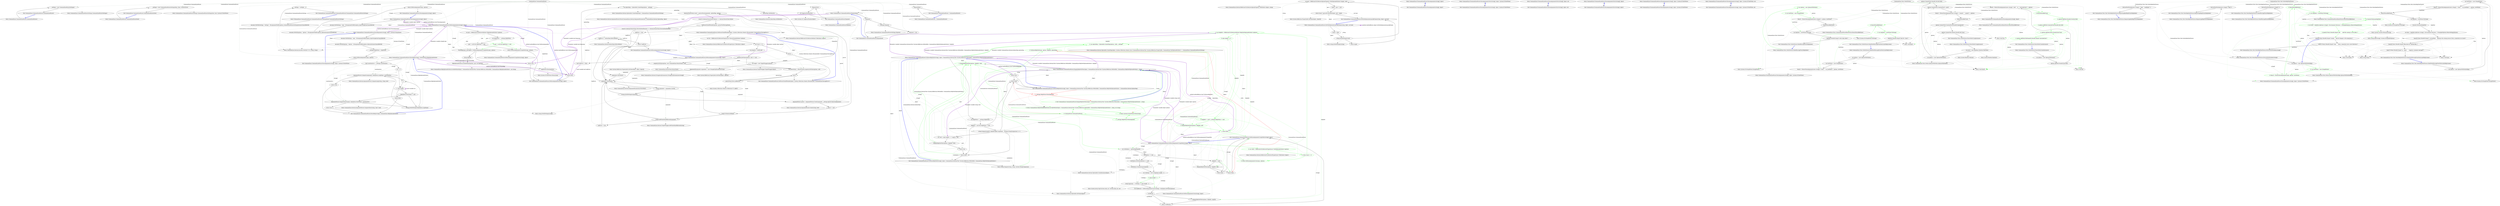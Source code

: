 digraph  {
n118 [label="CommandLine.CommandLineParser", span=""];
n0 [cluster="CommandLine.CommandLineParser.CommandLineParser()", label="Entry CommandLine.CommandLineParser.CommandLineParser()", span="46-46"];
n1 [cluster="CommandLine.CommandLineParser.CommandLineParser()", label="_settings = new CommandLineParserSettings()", span="48-48"];
n2 [cluster="CommandLine.CommandLineParser.CommandLineParser()", label="Exit CommandLine.CommandLineParser.CommandLineParser()", span="46-46"];
n3 [cluster="CommandLine.CommandLineParserSettings.CommandLineParserSettings()", label="Entry CommandLine.CommandLineParserSettings.CommandLineParserSettings()", span="52-52"];
n4 [cluster="CommandLine.CommandLineParser.CommandLineParser(bool)", label="Entry CommandLine.CommandLineParser.CommandLineParser(bool)", span="52-52"];
n5 [cluster="CommandLine.CommandLineParser.CommandLineParser(bool)", label="_settings = new CommandLineParserSettings(false, false, Console.Error)", span="54-54"];
n6 [cluster="CommandLine.CommandLineParser.CommandLineParser(bool)", label="Exit CommandLine.CommandLineParser.CommandLineParser(bool)", span="52-52"];
n7 [cluster="CommandLine.CommandLineParserSettings.CommandLineParserSettings(bool, bool, System.IO.TextWriter)", label="Entry CommandLine.CommandLineParserSettings.CommandLineParserSettings(bool, bool, System.IO.TextWriter)", span="112-112"];
n8 [cluster="CommandLine.CommandLineParser.CommandLineParser(CommandLine.CommandLineParserSettings)", label="Entry CommandLine.CommandLineParser.CommandLineParser(CommandLine.CommandLineParserSettings)", span="63-63"];
n9 [cluster="CommandLine.CommandLineParser.CommandLineParser(CommandLine.CommandLineParserSettings)", label="Assumes.NotNull(settings, ''settings'', SR.ArgumentNullException_CommandLineParserSettingsInstanceCannotBeNull)", span="65-65"];
n10 [cluster="CommandLine.CommandLineParser.CommandLineParser(CommandLine.CommandLineParserSettings)", label="_settings = settings", span="66-66"];
n12 [cluster="CommandLine.Internal.Assumes.NotNull<T>(T, string, string)", label="Entry CommandLine.Internal.Assumes.NotNull<T>(T, string, string)", span="52-52"];
n11 [cluster="CommandLine.CommandLineParser.CommandLineParser(CommandLine.CommandLineParserSettings)", label="Exit CommandLine.CommandLineParser.CommandLineParser(CommandLine.CommandLineParserSettings)", span="63-63"];
n13 [cluster="CommandLine.CommandLineParser.ParseArguments(string[], object)", label="Entry CommandLine.CommandLineParser.ParseArguments(string[], object)", span="87-87"];
n14 [cluster="CommandLine.CommandLineParser.ParseArguments(string[], object)", label="Assumes.NotNull(args, ''args'', SR.ArgumentNullException_ArgsStringArrayCannotBeNull)", span="89-89"];
n15 [cluster="CommandLine.CommandLineParser.ParseArguments(string[], object)", label="Assumes.NotNull(options, ''options'', SR.ArgumentNullException_OptionsInstanceCannotBeNull)", span="90-90"];
n16 [cluster="CommandLine.CommandLineParser.ParseArguments(string[], object)", label="return DoParseArguments(args, options);", span="92-92"];
n17 [cluster="CommandLine.CommandLineParser.ParseArguments(string[], object)", label="Exit CommandLine.CommandLineParser.ParseArguments(string[], object)", span="87-87"];
n18 [cluster="CommandLine.CommandLineParser.DoParseArguments(string[], object)", label="Entry CommandLine.CommandLineParser.DoParseArguments(string[], object)", span="117-117"];
n19 [cluster="CommandLine.CommandLineParser.ParseArguments(string[], object, System.IO.TextWriter)", label="Entry CommandLine.CommandLineParser.ParseArguments(string[], object, System.IO.TextWriter)", span="108-108"];
n20 [cluster="CommandLine.CommandLineParser.ParseArguments(string[], object, System.IO.TextWriter)", label="Assumes.NotNull(args, ''args'', SR.ArgumentNullException_ArgsStringArrayCannotBeNull)", span="110-110"];
n21 [cluster="CommandLine.CommandLineParser.ParseArguments(string[], object, System.IO.TextWriter)", label="Assumes.NotNull(options, ''options'', SR.ArgumentNullException_OptionsInstanceCannotBeNull)", span="111-111"];
n22 [cluster="CommandLine.CommandLineParser.ParseArguments(string[], object, System.IO.TextWriter)", label="_settings.HelpWriter = helpWriter", span="113-113"];
n23 [cluster="CommandLine.CommandLineParser.ParseArguments(string[], object, System.IO.TextWriter)", label="return DoParseArguments(args, options);", span="114-114"];
n24 [cluster="CommandLine.CommandLineParser.ParseArguments(string[], object, System.IO.TextWriter)", label="Exit CommandLine.CommandLineParser.ParseArguments(string[], object, System.IO.TextWriter)", span="108-108"];
n25 [cluster="CommandLine.CommandLineParser.DoParseArguments(string[], object)", label="var pair = ReflectionUtil.RetrieveMethod<HelpOptionAttribute>(options)", span="119-119"];
n28 [cluster="CommandLine.CommandLineParser.DoParseArguments(string[], object)", label="ParseHelp(args, pair.Right) || !DoParseArgumentsUsingVerbs(args, options)", span="125-125"];
n30 [cluster="CommandLine.CommandLineParser.DoParseArguments(string[], object)", label="HelpOptionAttribute.InvokeMethod(options, pair, out helpText)", span="128-128"];
n34 [cluster="CommandLine.CommandLineParser.DoParseArguments(string[], object)", label="return DoParseArgumentsUsingVerbs(args, options);", span="135-135"];
n26 [cluster="CommandLine.CommandLineParser.DoParseArguments(string[], object)", label="var helpWriter = _settings.HelpWriter", span="120-120"];
n36 [cluster="CommandLine.Internal.ReflectionUtil.RetrieveMethod<TAttribute>(object)", label="Entry CommandLine.Internal.ReflectionUtil.RetrieveMethod<TAttribute>(object)", span="70-70"];
n27 [cluster="CommandLine.CommandLineParser.DoParseArguments(string[], object)", label="pair != null && helpWriter != null", span="122-122"];
n31 [cluster="CommandLine.CommandLineParser.DoParseArguments(string[], object)", label="helpWriter.Write(helpText)", span="129-129"];
n29 [cluster="CommandLine.CommandLineParser.DoParseArguments(string[], object)", label="string helpText", span="127-127"];
n33 [cluster="CommandLine.CommandLineParser.DoParseArguments(string[], object)", label="return true;", span="132-132"];
n37 [cluster="CommandLine.CommandLineParser.ParseHelp(string[], CommandLine.HelpOptionAttribute)", label="Entry CommandLine.CommandLineParser.ParseHelp(string[], CommandLine.HelpOptionAttribute)", span="180-180"];
n38 [cluster="CommandLine.CommandLineParser.DoParseArgumentsUsingVerbs(string[], object)", label="Entry CommandLine.CommandLineParser.DoParseArgumentsUsingVerbs(string[], object)", span="58-58"];
n39 [cluster="CommandLine.HelpOptionAttribute.InvokeMethod(object, CommandLine.Internal.Pair<System.Reflection.MethodInfo, CommandLine.HelpOptionAttribute>, out string)", label="Entry CommandLine.HelpOptionAttribute.InvokeMethod(object, CommandLine.Internal.Pair<System.Reflection.MethodInfo, CommandLine.HelpOptionAttribute>, out string)", span="103-103"];
n32 [cluster="CommandLine.CommandLineParser.DoParseArguments(string[], object)", label="return false;", span="130-130"];
n40 [cluster="System.IO.TextWriter.Write(string)", label="Entry System.IO.TextWriter.Write(string)", span="0-0"];
n35 [cluster="CommandLine.CommandLineParser.DoParseArguments(string[], object)", label="Exit CommandLine.CommandLineParser.DoParseArguments(string[], object)", span="117-117"];
n41 [cluster="CommandLine.CommandLineParser.DoParseArgumentsCore(string[], object)", label="Entry CommandLine.CommandLineParser.DoParseArgumentsCore(string[], object)", span="138-138"];
n42 [cluster="CommandLine.CommandLineParser.DoParseArgumentsCore(string[], object)", label="bool hadError = false", span="140-140"];
n43 [cluster="CommandLine.CommandLineParser.DoParseArgumentsCore(string[], object)", label="var optionMap = OptionInfo.CreateMap(options, _settings)", span="141-141"];
n45 [cluster="CommandLine.CommandLineParser.DoParseArgumentsCore(string[], object)", label="var target = new TargetWrapper(options)", span="143-143"];
n46 [cluster="CommandLine.CommandLineParser.DoParseArgumentsCore(string[], object)", label="IArgumentEnumerator arguments = new StringArrayEnumerator(args)", span="145-145"];
n52 [cluster="CommandLine.CommandLineParser.DoParseArgumentsCore(string[], object)", label="Internal.ParserState result = parser.Parse(arguments, optionMap, options)", span="154-154"];
n54 [cluster="CommandLine.CommandLineParser.DoParseArgumentsCore(string[], object)", label="SetParserStateIfNeeded(options, parser.PostParsingState)", span="157-157"];
n61 [cluster="CommandLine.CommandLineParser.DoParseArgumentsCore(string[], object)", label="hadError |= !optionMap.EnforceRules()", span="175-175"];
n44 [cluster="CommandLine.CommandLineParser.DoParseArgumentsCore(string[], object)", label="optionMap.SetDefaults()", span="142-142"];
n64 [cluster="CommandLine.Internal.OptionInfo.CreateMap(object, CommandLine.CommandLineParserSettings)", label="Entry CommandLine.Internal.OptionInfo.CreateMap(object, CommandLine.CommandLineParserSettings)", span="73-73"];
n65 [cluster="CommandLine.Internal.OptionMap.SetDefaults()", label="Entry CommandLine.Internal.OptionMap.SetDefaults()", span="120-120"];
n66 [cluster="CommandLine.Internal.TargetWrapper.TargetWrapper(object)", label="Entry CommandLine.Internal.TargetWrapper.TargetWrapper(object)", span="43-43"];
n58 [cluster="CommandLine.CommandLineParser.DoParseArgumentsCore(string[], object)", label="target.IsValueListDefined", span="165-165"];
n59 [cluster="CommandLine.CommandLineParser.DoParseArgumentsCore(string[], object)", label="!target.AddValueItemIfAllowed(argument)", span="167-167"];
n47 [cluster="CommandLine.CommandLineParser.DoParseArgumentsCore(string[], object)", label="arguments.MoveNext()", span="146-146"];
n67 [cluster="CommandLine.Internal.StringArrayEnumerator.StringArrayEnumerator(string[])", label="Entry CommandLine.Internal.StringArrayEnumerator.StringArrayEnumerator(string[])", span="47-47"];
n48 [cluster="CommandLine.CommandLineParser.DoParseArgumentsCore(string[], object)", label="string argument = arguments.Current", span="148-148"];
n57 [cluster="CommandLine.CommandLineParser.DoParseArgumentsCore(string[], object)", label="arguments.MoveNext()", span="163-163"];
n68 [cluster="CommandLine.Internal.IArgumentEnumerator.MoveNext()", label="Entry CommandLine.Internal.IArgumentEnumerator.MoveNext()", span="48-48"];
n49 [cluster="CommandLine.CommandLineParser.DoParseArgumentsCore(string[], object)", label="!string.IsNullOrEmpty(argument)", span="149-149"];
n50 [cluster="CommandLine.CommandLineParser.DoParseArgumentsCore(string[], object)", label="ArgumentParser parser = ArgumentParser.Create(argument, _settings.IgnoreUnknownArguments)", span="151-151"];
n69 [cluster="string.IsNullOrEmpty(string)", label="Entry string.IsNullOrEmpty(string)", span="0-0"];
n51 [cluster="CommandLine.CommandLineParser.DoParseArgumentsCore(string[], object)", label="parser != null", span="152-152"];
n70 [cluster="CommandLine.Internal.ArgumentParser.Create(string, bool)", label="Entry CommandLine.Internal.ArgumentParser.Create(string, bool)", span="57-57"];
n53 [cluster="CommandLine.CommandLineParser.DoParseArgumentsCore(string[], object)", label="(result & Internal.ParserState.Failure) == Internal.ParserState.Failure", span="155-155"];
n71 [cluster="CommandLine.Internal.ArgumentParser.Parse(CommandLine.Internal.IArgumentEnumerator, CommandLine.Internal.OptionMap, object)", label="Entry CommandLine.Internal.ArgumentParser.Parse(CommandLine.Internal.IArgumentEnumerator, CommandLine.Internal.OptionMap, object)", span="48-48"];
n56 [cluster="CommandLine.CommandLineParser.DoParseArgumentsCore(string[], object)", label="(result & Internal.ParserState.MoveOnNextElement) == Internal.ParserState.MoveOnNextElement", span="162-162"];
n55 [cluster="CommandLine.CommandLineParser.DoParseArgumentsCore(string[], object)", label="hadError = true", span="158-158"];
n72 [cluster="CommandLine.CommandLineParser.SetParserStateIfNeeded(object, System.Collections.Generic.IEnumerable<CommandLine.ParsingError>)", label="Entry CommandLine.CommandLineParser.SetParserStateIfNeeded(object, System.Collections.Generic.IEnumerable<CommandLine.ParsingError>)", span="206-206"];
n60 [cluster="CommandLine.CommandLineParser.DoParseArgumentsCore(string[], object)", label="hadError = true", span="169-169"];
n73 [cluster="CommandLine.Internal.TargetWrapper.AddValueItemIfAllowed(string)", label="Entry CommandLine.Internal.TargetWrapper.AddValueItemIfAllowed(string)", span="55-55"];
n62 [cluster="CommandLine.CommandLineParser.DoParseArgumentsCore(string[], object)", label="return !hadError;", span="177-177"];
n74 [cluster="CommandLine.Internal.OptionMap.EnforceRules()", label="Entry CommandLine.Internal.OptionMap.EnforceRules()", span="115-115"];
n63 [cluster="CommandLine.CommandLineParser.DoParseArgumentsCore(string[], object)", label="Exit CommandLine.CommandLineParser.DoParseArgumentsCore(string[], object)", span="138-138"];
n75 [cluster="CommandLine.CommandLineParser.ParseHelp(string[], CommandLine.HelpOptionAttribute)", label="bool caseSensitive = _settings.CaseSensitive", span="182-182"];
n77 [cluster="CommandLine.CommandLineParser.ParseHelp(string[], CommandLine.HelpOptionAttribute)", label="i < args.Length", span="184-184"];
n78 [cluster="CommandLine.CommandLineParser.ParseHelp(string[], CommandLine.HelpOptionAttribute)", label="helpOption.ShortName != null", span="186-186"];
n79 [cluster="CommandLine.CommandLineParser.ParseHelp(string[], CommandLine.HelpOptionAttribute)", label="ArgumentParser.CompareShort(args[i], helpOption.ShortName, caseSensitive)", span="188-188"];
n81 [cluster="CommandLine.CommandLineParser.ParseHelp(string[], CommandLine.HelpOptionAttribute)", label="!string.IsNullOrEmpty(helpOption.LongName)", span="194-194"];
n82 [cluster="CommandLine.CommandLineParser.ParseHelp(string[], CommandLine.HelpOptionAttribute)", label="ArgumentParser.CompareLong(args[i], helpOption.LongName, caseSensitive)", span="196-196"];
n76 [cluster="CommandLine.CommandLineParser.ParseHelp(string[], CommandLine.HelpOptionAttribute)", label="int i = 0", span="184-184"];
n84 [cluster="CommandLine.CommandLineParser.ParseHelp(string[], CommandLine.HelpOptionAttribute)", label="i++", span="184-184"];
n85 [cluster="CommandLine.CommandLineParser.ParseHelp(string[], CommandLine.HelpOptionAttribute)", label="return false;", span="203-203"];
n80 [cluster="CommandLine.CommandLineParser.ParseHelp(string[], CommandLine.HelpOptionAttribute)", label="return true;", span="190-190"];
n87 [cluster="CommandLine.Internal.ArgumentParser.CompareShort(string, char?, bool)", label="Entry CommandLine.Internal.ArgumentParser.CompareShort(string, char?, bool)", span="99-99"];
n83 [cluster="CommandLine.CommandLineParser.ParseHelp(string[], CommandLine.HelpOptionAttribute)", label="return true;", span="198-198"];
n88 [cluster="CommandLine.Internal.ArgumentParser.CompareLong(string, string, bool)", label="Entry CommandLine.Internal.ArgumentParser.CompareLong(string, string, bool)", span="104-104"];
n86 [cluster="CommandLine.CommandLineParser.ParseHelp(string[], CommandLine.HelpOptionAttribute)", label="Exit CommandLine.CommandLineParser.ParseHelp(string[], CommandLine.HelpOptionAttribute)", span="180-180"];
n89 [cluster="CommandLine.CommandLineParser.SetParserStateIfNeeded(object, System.Collections.Generic.IEnumerable<CommandLine.ParsingError>)", label="var list = ReflectionUtil.RetrievePropertyList<ParserStateAttribute>(options)", span="208-208"];
n93 [cluster="CommandLine.CommandLineParser.SetParserStateIfNeeded(object, System.Collections.Generic.IEnumerable<CommandLine.ParsingError>)", label="property.GetValue(options, null) == null", span="215-215"];
n94 [cluster="CommandLine.CommandLineParser.SetParserStateIfNeeded(object, System.Collections.Generic.IEnumerable<CommandLine.ParsingError>)", label="property.SetValue(options, new CommandLine.ParserState(), null)", span="218-218"];
n95 [cluster="CommandLine.CommandLineParser.SetParserStateIfNeeded(object, System.Collections.Generic.IEnumerable<CommandLine.ParsingError>)", label="var parserState = (IParserState) property.GetValue(options, null)", span="220-220"];
n96 [cluster="CommandLine.CommandLineParser.SetParserStateIfNeeded(object, System.Collections.Generic.IEnumerable<CommandLine.ParsingError>)", label=errors, span="221-221"];
n90 [cluster="CommandLine.CommandLineParser.SetParserStateIfNeeded(object, System.Collections.Generic.IEnumerable<CommandLine.ParsingError>)", label="list.Count == 0", span="209-209"];
n99 [cluster="CommandLine.Internal.ReflectionUtil.RetrievePropertyList<TAttribute>(object)", label="Entry CommandLine.Internal.ReflectionUtil.RetrievePropertyList<TAttribute>(object)", span="43-43"];
n92 [cluster="CommandLine.CommandLineParser.SetParserStateIfNeeded(object, System.Collections.Generic.IEnumerable<CommandLine.ParsingError>)", label="var property = list[0].Left", span="213-213"];
n91 [cluster="CommandLine.CommandLineParser.SetParserStateIfNeeded(object, System.Collections.Generic.IEnumerable<CommandLine.ParsingError>)", label="return;", span="211-211"];
n100 [cluster="System.Reflection.PropertyInfo.GetValue(object, object[])", label="Entry System.Reflection.PropertyInfo.GetValue(object, object[])", span="0-0"];
n101 [cluster="CommandLine.ParserState.ParserState()", label="Entry CommandLine.ParserState.ParserState()", span="47-47"];
n102 [cluster="System.Reflection.PropertyInfo.SetValue(object, object, object[])", label="Entry System.Reflection.PropertyInfo.SetValue(object, object, object[])", span="0-0"];
n97 [cluster="CommandLine.CommandLineParser.SetParserStateIfNeeded(object, System.Collections.Generic.IEnumerable<CommandLine.ParsingError>)", label="parserState.Errors.Add(error)", span="223-223"];
n98 [cluster="CommandLine.CommandLineParser.SetParserStateIfNeeded(object, System.Collections.Generic.IEnumerable<CommandLine.ParsingError>)", label="Exit CommandLine.CommandLineParser.SetParserStateIfNeeded(object, System.Collections.Generic.IEnumerable<CommandLine.ParsingError>)", span="206-206"];
n103 [cluster="System.Collections.Generic.ICollection<T>.Add(T)", label="Entry System.Collections.Generic.ICollection<T>.Add(T)", span="0-0"];
n104 [cluster="CommandLine.CommandLineParser.Dispose()", label="Entry CommandLine.CommandLineParser.Dispose()", span="227-227"];
n105 [cluster="CommandLine.CommandLineParser.Dispose()", label="Dispose(true)", span="229-229"];
n106 [cluster="CommandLine.CommandLineParser.Dispose()", label="GC.SuppressFinalize(this)", span="231-231"];
n108 [cluster="CommandLine.CommandLineParser.Dispose(bool)", label="Entry CommandLine.CommandLineParser.Dispose(bool)", span="234-234"];
n107 [cluster="CommandLine.CommandLineParser.Dispose()", label="Exit CommandLine.CommandLineParser.Dispose()", span="227-227"];
n109 [cluster="System.GC.SuppressFinalize(object)", label="Entry System.GC.SuppressFinalize(object)", span="0-0"];
n110 [cluster="CommandLine.CommandLineParser.Dispose(bool)", label="!_disposed", span="236-236"];
n111 [cluster="CommandLine.CommandLineParser.Dispose(bool)", label="_settings.Dispose()", span="238-238"];
n113 [cluster="CommandLine.CommandLineParser.Dispose(bool)", label="Exit CommandLine.CommandLineParser.Dispose(bool)", span="234-234"];
n112 [cluster="CommandLine.CommandLineParser.Dispose(bool)", label="_disposed = true", span="239-239"];
n114 [cluster="CommandLine.CommandLineParserSettings.Dispose()", label="Entry CommandLine.CommandLineParserSettings.Dispose()", span="167-167"];
n115 [cluster="CommandLine.CommandLineParser.~CommandLineParser()", label="Entry CommandLine.CommandLineParser.~CommandLineParser()", span="243-243"];
n116 [cluster="CommandLine.CommandLineParser.~CommandLineParser()", label="Dispose(false)", span="245-245"];
n117 [cluster="CommandLine.CommandLineParser.~CommandLineParser()", label="Exit CommandLine.CommandLineParser.~CommandLineParser()", span="243-243"];
d27 [cluster="CommandLine.CommandLineParser.DoParseArguments(string[], object)", color=green, community=0, label="0: pair != null && helpWriter != null", span="122-122"];
m0_41 [cluster="CommandLine.CommandLineParser.DisplayHelpVerbText(object, CommandLine.Internal.Pair<System.Reflection.MethodInfo, CommandLine.HelpVerbOptionAttribute>, string)", file="CommandLineParser.Verbs.cs", label="Entry CommandLine.CommandLineParser.DisplayHelpVerbText(object, CommandLine.Internal.Pair<System.Reflection.MethodInfo, CommandLine.HelpVerbOptionAttribute>, string)", span="127-127"];
m0_56 [cluster="CommandLine.CommandLineParser.TryParseHelpVerb(string[], object, CommandLine.Internal.Pair<System.Reflection.MethodInfo, CommandLine.HelpVerbOptionAttribute>, CommandLine.Internal.OptionMap)", color=green, community=0, file="CommandLineParser.Verbs.cs", label="2: DisplayHelpVerbText(options, helpInfo, verb)", span="132-132"];
m0_57 [cluster="CommandLine.CommandLineParser.TryParseHelpVerb(string[], object, CommandLine.Internal.Pair<System.Reflection.MethodInfo, CommandLine.HelpVerbOptionAttribute>, CommandLine.Internal.OptionMap)", file="CommandLineParser.Verbs.cs", label="return true;", span="133-133"];
m0_58 [cluster="CommandLine.CommandLineParser.TryParseHelpVerb(string[], object, CommandLine.Internal.Pair<System.Reflection.MethodInfo, CommandLine.HelpVerbOptionAttribute>, CommandLine.Internal.OptionMap)", file="CommandLineParser.Verbs.cs", label="return false;", span="136-136"];
m0_59 [cluster="CommandLine.CommandLineParser.TryParseHelpVerb(string[], object, CommandLine.Internal.Pair<System.Reflection.MethodInfo, CommandLine.HelpVerbOptionAttribute>, CommandLine.Internal.OptionMap)", file="CommandLineParser.Verbs.cs", label="Exit CommandLine.CommandLineParser.TryParseHelpVerb(string[], object, CommandLine.Internal.Pair<System.Reflection.MethodInfo, CommandLine.HelpVerbOptionAttribute>, CommandLine.Internal.OptionMap)", span="111-111"];
m0_60 [cluster="CommandLine.CommandLineParser.DisplayHelpVerbText(object, CommandLine.Internal.Pair<System.Reflection.MethodInfo, CommandLine.HelpVerbOptionAttribute>, string)", color=red, community=0, file="CommandLineParser.Verbs.cs", label="2: _settings.HelpWriter.Write(helpText)", span="138-138"];
m0_61 [cluster="CommandLine.CommandLineParser.DisplayHelpVerbText(object, CommandLine.Internal.Pair<System.Reflection.MethodInfo, CommandLine.HelpVerbOptionAttribute>, string)", color=green, community=0, file="CommandLineParser.Verbs.cs", label="2: Exit CommandLine.CommandLineParser.DisplayHelpVerbText(object, CommandLine.Internal.Pair<System.Reflection.MethodInfo, CommandLine.HelpVerbOptionAttribute>, string)", span="127-127"];
m0_62 [cluster="CommandLine.HelpVerbOptionAttribute.InvokeMethod(object, CommandLine.Internal.Pair<System.Reflection.MethodInfo, CommandLine.HelpVerbOptionAttribute>, string, out string)", color=green, community=0, file="CommandLineParser.Verbs.cs", label="0: Entry CommandLine.HelpVerbOptionAttribute.InvokeMethod(object, CommandLine.Internal.Pair<System.Reflection.MethodInfo, CommandLine.HelpVerbOptionAttribute>, string, out string)", span="86-86"];
m0_63 [cluster="System.IO.TextWriter.Write(string)", color=green, community=0, file="CommandLineParser.Verbs.cs", label="3: Entry System.IO.TextWriter.Write(string)", span="0-0"];
m0_64 [cluster="CommandLine.CommandLineParser.DisplayHelpVerbText(object, CommandLine.Internal.Pair<System.Reflection.MethodInfo, CommandLine.HelpVerbOptionAttribute>, string)", color=green, community=0, file="CommandLineParser.Verbs.cs", label="0: CommandLine.CommandLineParser", span=""];
m0_65 [cluster="CommandLine.CommandLineParser.DisplayHelpVerbText(object, CommandLine.Internal.Pair<System.Reflection.MethodInfo, CommandLine.HelpVerbOptionAttribute>, string)", color=green, community=0, file="CommandLineParser.Verbs.cs", label="2: _settings.HelpWriter.Write(helpText)", span="150-150"];
m0_43 [cluster="CommandLine.CommandLineParser.TryParseHelpVerb(string[], object, CommandLine.Internal.Pair<System.Reflection.MethodInfo, CommandLine.HelpVerbOptionAttribute>)", file="CommandLineParser.Verbs.cs", label="Entry CommandLine.CommandLineParser.TryParseHelpVerb(string[], object, CommandLine.Internal.Pair<System.Reflection.MethodInfo, CommandLine.HelpVerbOptionAttribute>)", span="111-111"];
m0_50 [cluster="CommandLine.CommandLineParser.TryParseHelpVerb(string[], object, CommandLine.Internal.Pair<System.Reflection.MethodInfo, CommandLine.HelpVerbOptionAttribute>)", file="CommandLineParser.Verbs.cs", label="var verb = args.Length > 1 ? args[1] : null", span="119-119"];
m0_54 [cluster="CommandLine.CommandLineParser.TryParseHelpVerb(string[], object, CommandLine.Internal.Pair<System.Reflection.MethodInfo, CommandLine.HelpVerbOptionAttribute>)", file="CommandLineParser.Verbs.cs", label="Exit CommandLine.CommandLineParser.TryParseHelpVerb(string[], object, CommandLine.Internal.Pair<System.Reflection.MethodInfo, CommandLine.HelpVerbOptionAttribute>)", span="111-111"];
m0_55 [cluster="string.Compare(string, string, System.StringComparison)", file="CommandLineParser.Verbs.cs", label="Entry string.Compare(string, string, System.StringComparison)", span="0-0"];
m0_51 [cluster="CommandLine.CommandLineParser.TryParseHelpVerb(string[], object, CommandLine.Internal.Pair<System.Reflection.MethodInfo, CommandLine.HelpVerbOptionAttribute>)", file="CommandLineParser.Verbs.cs", label="DisplayHelpVerbText(options, helpInfo, verb)", span="120-120"];
m0_53 [cluster="CommandLine.CommandLineParser.TryParseHelpVerb(string[], object, CommandLine.Internal.Pair<System.Reflection.MethodInfo, CommandLine.HelpVerbOptionAttribute>)", file="CommandLineParser.Verbs.cs", label="return false;", span="124-124"];
m0_47 [cluster="CommandLine.CommandLineParser.TryParseHelpVerb(string[], object, CommandLine.Internal.Pair<System.Reflection.MethodInfo, CommandLine.HelpVerbOptionAttribute>)", file="CommandLineParser.Verbs.cs", label="var helpWriter = _settings.HelpWriter", span="113-113"];
m0_48 [cluster="CommandLine.CommandLineParser.TryParseHelpVerb(string[], object, CommandLine.Internal.Pair<System.Reflection.MethodInfo, CommandLine.HelpVerbOptionAttribute>)", file="CommandLineParser.Verbs.cs", label="helpInfo != null && helpWriter != null", span="114-114"];
m0_49 [cluster="CommandLine.CommandLineParser.TryParseHelpVerb(string[], object, CommandLine.Internal.Pair<System.Reflection.MethodInfo, CommandLine.HelpVerbOptionAttribute>)", file="CommandLineParser.Verbs.cs", label="string.Compare(args[0], helpInfo.Right.LongName, _settings.StringComparison) == 0", span="116-116"];
m0_52 [cluster="CommandLine.CommandLineParser.TryParseHelpVerb(string[], object, CommandLine.Internal.Pair<System.Reflection.MethodInfo, CommandLine.HelpVerbOptionAttribute>)", file="CommandLineParser.Verbs.cs", label="return true;", span="121-121"];
m0_45 [cluster="CommandLine.Internal.OptionInfo.CreateInstance(object)", file="CommandLineParser.Verbs.cs", label="Entry CommandLine.Internal.OptionInfo.CreateInstance(object)", span="58-58"];
m0_9 [cluster="CommandLine.Internal.ReflectionUtil.RetrieveOptionProperty<TAttribute>(object, string)", file="CommandLineParser.Verbs.cs", label="Entry CommandLine.Internal.ReflectionUtil.RetrieveOptionProperty<TAttribute>(object, string)", span="151-151"];
m0_42 [cluster="CommandLine.Internal.OptionInfo.CreateMap(object, System.Collections.Generic.IList<CommandLine.Internal.Pair<System.Reflection.PropertyInfo, CommandLine.VerbOptionAttribute>>, CommandLine.CommandLineParserSettings)", file="CommandLineParser.Verbs.cs", label="Entry CommandLine.Internal.OptionInfo.CreateMap(object, System.Collections.Generic.IList<CommandLine.Internal.Pair<System.Reflection.PropertyInfo, CommandLine.VerbOptionAttribute>>, CommandLine.CommandLineParserSettings)", span="73-73"];
m0_11 [cluster="CommandLine.CommandLineParser.DoParseArgumentsUsingVerbs(string[], object)", file="CommandLineParser.Verbs.cs", label="Entry CommandLine.CommandLineParser.DoParseArgumentsUsingVerbs(string[], object)", span="58-58"];
m0_12 [cluster="CommandLine.CommandLineParser.DoParseArgumentsUsingVerbs(string[], object)", color=green, community=0, file="CommandLineParser.Verbs.cs", label="0: var verbs = ReflectionUtil.RetrievePropertyList<VerbOptionAttribute>(options)", span="60-60"];
m0_14 [cluster="CommandLine.CommandLineParser.DoParseArgumentsUsingVerbs(string[], object)", color=green, community=0, file="CommandLineParser.Verbs.cs", label="0: return DoParseArgumentsCore(args, options);", span="64-64"];
m0_15 [cluster="CommandLine.CommandLineParser.DoParseArgumentsUsingVerbs(string[], object)", color=green, community=0, file="CommandLineParser.Verbs.cs", label="0: var helpInfo = ReflectionUtil.RetrieveMethod<HelpVerbOptionAttribute>(options)", span="66-66"];
m0_16 [cluster="CommandLine.CommandLineParser.DoParseArgumentsUsingVerbs(string[], object)", color=green, community=0, file="CommandLineParser.Verbs.cs", label="0: args.Length == 0", span="67-67"];
m0_18 [cluster="CommandLine.CommandLineParser.DoParseArgumentsUsingVerbs(string[], object)", color=green, community=0, file="CommandLineParser.Verbs.cs", label="2: DisplayHelpVerbText(options, helpInfo, null)", span="71-71"];
m0_20 [cluster="CommandLine.CommandLineParser.DoParseArgumentsUsingVerbs(string[], object)", color=green, community=0, file="CommandLineParser.Verbs.cs", label="0: var optionMap = OptionInfo.CreateMap(options, verbs, _settings)", span="75-75"];
m0_21 [cluster="CommandLine.CommandLineParser.DoParseArgumentsUsingVerbs(string[], object)", color=green, community=0, file="CommandLineParser.Verbs.cs", label="0: TryParseHelpVerb(args, options, helpInfo, optionMap)", span="77-77"];
m0_23 [cluster="CommandLine.CommandLineParser.DoParseArgumentsUsingVerbs(string[], object)", file="CommandLineParser.Verbs.cs", label="var verbOption = optionMap[args[0]]", span="82-82"];
m0_26 [cluster="CommandLine.CommandLineParser.DoParseArgumentsUsingVerbs(string[], object)", file="CommandLineParser.Verbs.cs", label="DisplayHelpVerbText(options, helpInfo, null)", span="88-88"];
m0_28 [cluster="CommandLine.CommandLineParser.DoParseArgumentsUsingVerbs(string[], object)", file="CommandLineParser.Verbs.cs", label="verbOption.GetValue(options) == null", span="92-92"];
m0_29 [cluster="CommandLine.CommandLineParser.DoParseArgumentsUsingVerbs(string[], object)", file="CommandLineParser.Verbs.cs", label="verbOption.CreateInstance(options)", span="95-95"];
m0_30 [cluster="CommandLine.CommandLineParser.DoParseArgumentsUsingVerbs(string[], object)", file="CommandLineParser.Verbs.cs", label="var verbArgs = new string[args.Length - 1]", span="97-97"];
m0_31 [cluster="CommandLine.CommandLineParser.DoParseArgumentsUsingVerbs(string[], object)", color=green, community=0, file="CommandLineParser.Verbs.cs", label="0: args.Length > 1", span="98-98"];
m0_32 [cluster="CommandLine.CommandLineParser.DoParseArgumentsUsingVerbs(string[], object)", file="CommandLineParser.Verbs.cs", label="Array.Copy(args, 1, verbArgs, 0, args.Length - 1)", span="100-100"];
m0_33 [cluster="CommandLine.CommandLineParser.DoParseArgumentsUsingVerbs(string[], object)", file="CommandLineParser.Verbs.cs", label="var verbResult = DoParseArgumentsCore(verbArgs, verbOption.GetValue(options))", span="102-102"];
m0_35 [cluster="CommandLine.CommandLineParser.DoParseArgumentsUsingVerbs(string[], object)", file="CommandLineParser.Verbs.cs", label="DisplayHelpVerbText(options, helpInfo, args[0])", span="106-106"];
m0_13 [cluster="CommandLine.CommandLineParser.DoParseArgumentsUsingVerbs(string[], object)", color=green, community=0, file="CommandLineParser.Verbs.cs", label="0: verbs.Count == 0", span="61-61"];
m0_17 [cluster="CommandLine.CommandLineParser.DoParseArgumentsUsingVerbs(string[], object)", color=green, community=0, file="CommandLineParser.Verbs.cs", label="0: helpInfo != null || _settings.HelpWriter != null", span="69-69"];
m0_25 [cluster="CommandLine.CommandLineParser.DoParseArgumentsUsingVerbs(string[], object)", file="CommandLineParser.Verbs.cs", label="helpInfo != null", span="86-86"];
m0_19 [cluster="CommandLine.CommandLineParser.DoParseArgumentsUsingVerbs(string[], object)", color=green, community=0, file="CommandLineParser.Verbs.cs", label="1: return false;", span="73-73"];
m0_22 [cluster="CommandLine.CommandLineParser.DoParseArgumentsUsingVerbs(string[], object)", file="CommandLineParser.Verbs.cs", label="return false;", span="80-80"];
m0_24 [cluster="CommandLine.CommandLineParser.DoParseArgumentsUsingVerbs(string[], object)", file="CommandLineParser.Verbs.cs", label="verbOption == null", span="84-84"];
m0_27 [cluster="CommandLine.CommandLineParser.DoParseArgumentsUsingVerbs(string[], object)", file="CommandLineParser.Verbs.cs", label="return false;", span="90-90"];
m0_34 [cluster="CommandLine.CommandLineParser.DoParseArgumentsUsingVerbs(string[], object)", file="CommandLineParser.Verbs.cs", label="!verbResult", span="103-103"];
m0_36 [cluster="CommandLine.CommandLineParser.DoParseArgumentsUsingVerbs(string[], object)", file="CommandLineParser.Verbs.cs", label="return verbResult;", span="108-108"];
m0_37 [cluster="CommandLine.CommandLineParser.DoParseArgumentsUsingVerbs(string[], object)", file="CommandLineParser.Verbs.cs", label="Exit CommandLine.CommandLineParser.DoParseArgumentsUsingVerbs(string[], object)", span="58-58"];
m0_8 [cluster="string.IsNullOrEmpty(string)", file="CommandLineParser.Verbs.cs", label="Entry string.IsNullOrEmpty(string)", span="0-0"];
m0_38 [cluster="CommandLine.Internal.ReflectionUtil.RetrievePropertyList<TAttribute>(object)", file="CommandLineParser.Verbs.cs", label="Entry CommandLine.Internal.ReflectionUtil.RetrievePropertyList<TAttribute>(object)", span="43-43"];
m0_0 [cluster="CommandLine.CommandLineParser.GetVerbOptionsInstanceByName(string, object, out bool)", file="CommandLineParser.Verbs.cs", label="Entry CommandLine.CommandLineParser.GetVerbOptionsInstanceByName(string, object, out bool)", span="46-46"];
m0_1 [cluster="CommandLine.CommandLineParser.GetVerbOptionsInstanceByName(string, object, out bool)", file="CommandLineParser.Verbs.cs", label="found = false", span="48-48"];
m0_2 [cluster="CommandLine.CommandLineParser.GetVerbOptionsInstanceByName(string, object, out bool)", file="CommandLineParser.Verbs.cs", label="string.IsNullOrEmpty(verb)", span="49-49"];
m0_3 [cluster="CommandLine.CommandLineParser.GetVerbOptionsInstanceByName(string, object, out bool)", file="CommandLineParser.Verbs.cs", label="return target;", span="51-51"];
m0_4 [cluster="CommandLine.CommandLineParser.GetVerbOptionsInstanceByName(string, object, out bool)", file="CommandLineParser.Verbs.cs", label="var pair = ReflectionUtil.RetrieveOptionProperty<VerbOptionAttribute>(target, verb)", span="53-53"];
m0_6 [cluster="CommandLine.CommandLineParser.GetVerbOptionsInstanceByName(string, object, out bool)", file="CommandLineParser.Verbs.cs", label="return found ? pair.Left.GetValue(target, null) : target;", span="55-55"];
m0_5 [cluster="CommandLine.CommandLineParser.GetVerbOptionsInstanceByName(string, object, out bool)", file="CommandLineParser.Verbs.cs", label="found = pair != null", span="54-54"];
m0_7 [cluster="CommandLine.CommandLineParser.GetVerbOptionsInstanceByName(string, object, out bool)", file="CommandLineParser.Verbs.cs", label="Exit CommandLine.CommandLineParser.GetVerbOptionsInstanceByName(string, object, out bool)", span="46-46"];
m0_46 [cluster="System.Array.Copy(System.Array, int, System.Array, int, int)", file="CommandLineParser.Verbs.cs", label="Entry System.Array.Copy(System.Array, int, System.Array, int, int)", span="0-0"];
m0_39 [cluster="CommandLine.CommandLineParser.DoParseArgumentsCore(string[], object)", file="CommandLineParser.Verbs.cs", label="Entry CommandLine.CommandLineParser.DoParseArgumentsCore(string[], object)", span="138-138"];
m0_10 [cluster="System.Reflection.PropertyInfo.GetValue(object, object[])", file="CommandLineParser.Verbs.cs", label="Entry System.Reflection.PropertyInfo.GetValue(object, object[])", span="0-0"];
m0_44 [cluster="CommandLine.Internal.OptionInfo.GetValue(object)", file="CommandLineParser.Verbs.cs", label="Entry CommandLine.Internal.OptionInfo.GetValue(object)", span="50-50"];
m1_0 [cluster="CommandLine.ICommandLineParser.ParseArguments(string[], object)", file="ICommandLineParser.cs", label="Entry CommandLine.ICommandLineParser.ParseArguments(string[], object)", span="57-57"];
m1_1 [cluster="CommandLine.ICommandLineParser.ParseArguments(string[], object)", file="ICommandLineParser.cs", label="Exit CommandLine.ICommandLineParser.ParseArguments(string[], object)", span="57-57"];
m1_8 [cluster="CommandLine.ICommandLineParser.ParseArgumentsStrict(string[], object, System.IO.TextWriter)", file="ICommandLineParser.cs", label="Entry CommandLine.ICommandLineParser.ParseArgumentsStrict(string[], object, System.IO.TextWriter)", span="115-115"];
m1_9 [cluster="CommandLine.ICommandLineParser.ParseArgumentsStrict(string[], object, System.IO.TextWriter)", file="ICommandLineParser.cs", label="Exit CommandLine.ICommandLineParser.ParseArgumentsStrict(string[], object, System.IO.TextWriter)", span="115-115"];
m1_6 [cluster="CommandLine.ICommandLineParser.ParseArgumentsStrict(string[], object, int)", file="ICommandLineParser.cs", label="Entry CommandLine.ICommandLineParser.ParseArgumentsStrict(string[], object, int)", span="99-99"];
m1_7 [cluster="CommandLine.ICommandLineParser.ParseArgumentsStrict(string[], object, int)", file="ICommandLineParser.cs", label="Exit CommandLine.ICommandLineParser.ParseArgumentsStrict(string[], object, int)", span="99-99"];
m1_4 [cluster="CommandLine.ICommandLineParser.ParseArgumentsStrict(string[], object)", file="ICommandLineParser.cs", label="Entry CommandLine.ICommandLineParser.ParseArgumentsStrict(string[], object)", span="85-85"];
m1_5 [cluster="CommandLine.ICommandLineParser.ParseArgumentsStrict(string[], object)", file="ICommandLineParser.cs", label="Exit CommandLine.ICommandLineParser.ParseArgumentsStrict(string[], object)", span="85-85"];
m1_2 [cluster="CommandLine.ICommandLineParser.ParseArguments(string[], object, System.IO.TextWriter)", file="ICommandLineParser.cs", label="Entry CommandLine.ICommandLineParser.ParseArguments(string[], object, System.IO.TextWriter)", span="72-72"];
m1_3 [cluster="CommandLine.ICommandLineParser.ParseArguments(string[], object, System.IO.TextWriter)", file="ICommandLineParser.cs", label="Exit CommandLine.ICommandLineParser.ParseArguments(string[], object, System.IO.TextWriter)", span="72-72"];
m1_10 [cluster="CommandLine.ICommandLineParser.ParseArguments(string[], object, System.IO.TextWriter, int)", file="ICommandLineParser.cs", label="Entry CommandLine.ICommandLineParser.ParseArguments(string[], object, System.IO.TextWriter, int)", span="132-132"];
m1_11 [cluster="CommandLine.ICommandLineParser.ParseArguments(string[], object, System.IO.TextWriter, int)", file="ICommandLineParser.cs", label="Exit CommandLine.ICommandLineParser.ParseArguments(string[], object, System.IO.TextWriter, int)", span="132-132"];
m4_13 [cluster="CommandLine.ICommandLineParser.ParseArguments(string[], object)", file="VerbsFixture.cs", label="Entry CommandLine.ICommandLineParser.ParseArguments(string[], object)", span="57-57"];
m4_39 [cluster="CommandLine.Tests.CommandLineParserBaseFixture.ResultShouldBeFalse()", file="VerbsFixture.cs", label="Entry CommandLine.Tests.CommandLineParserBaseFixture.ResultShouldBeFalse()", span="64-64"];
m4_29 [cluster="CommandLine.Tests.VerbsFixture.FailedParsingPrintsHelpIndex()", file="VerbsFixture.cs", label="Entry CommandLine.Tests.VerbsFixture.FailedParsingPrintsHelpIndex()", span="74-74"];
m4_30 [cluster="CommandLine.Tests.VerbsFixture.FailedParsingPrintsHelpIndex()", color=green, community=0, file="VerbsFixture.cs", label="0: var options = new OptionsWithVerbs()", span="76-76"];
m4_31 [cluster="CommandLine.Tests.VerbsFixture.FailedParsingPrintsHelpIndex()", color=green, community=0, file="VerbsFixture.cs", label="0: var testWriter = new StringWriter()", span="77-77"];
m4_32 [cluster="CommandLine.Tests.VerbsFixture.FailedParsingPrintsHelpIndex()", file="VerbsFixture.cs", label="Result = Parser.ParseArguments(new string[] {}, options, testWriter)", span="78-78"];
m4_34 [cluster="CommandLine.Tests.VerbsFixture.FailedParsingPrintsHelpIndex()", file="VerbsFixture.cs", label="var helpText = testWriter.ToString()", span="82-82"];
m4_33 [cluster="CommandLine.Tests.VerbsFixture.FailedParsingPrintsHelpIndex()", file="VerbsFixture.cs", label="ResultShouldBeFalse()", span="80-80"];
m4_35 [cluster="CommandLine.Tests.VerbsFixture.FailedParsingPrintsHelpIndex()", file="VerbsFixture.cs", label="helpText.Should().Equal(''verbs help index'')", span="83-83"];
m4_36 [cluster="CommandLine.Tests.VerbsFixture.FailedParsingPrintsHelpIndex()", file="VerbsFixture.cs", label="Exit CommandLine.Tests.VerbsFixture.FailedParsingPrintsHelpIndex()", span="74-74"];
m4_40 [cluster="System.IO.StringWriter.ToString()", file="VerbsFixture.cs", label="Entry System.IO.StringWriter.ToString()", span="0-0"];
m4_37 [cluster="System.IO.StringWriter.StringWriter()", file="VerbsFixture.cs", label="Entry System.IO.StringWriter.StringWriter()", span="0-0"];
m4_0 [cluster="CommandLine.Tests.VerbsFixture.ParseVerbsCreateInstance()", file="VerbsFixture.cs", label="Entry CommandLine.Tests.VerbsFixture.ParseVerbsCreateInstance()", span="42-42"];
m4_1 [cluster="CommandLine.Tests.VerbsFixture.ParseVerbsCreateInstance()", file="VerbsFixture.cs", label="var options = new OptionsWithVerbs()", span="44-44"];
m4_2 [cluster="CommandLine.Tests.VerbsFixture.ParseVerbsCreateInstance()", file="VerbsFixture.cs", label="options.AddVerb.Should().Be.Null()", span="45-45"];
m4_3 [cluster="CommandLine.Tests.VerbsFixture.ParseVerbsCreateInstance()", file="VerbsFixture.cs", label="Result = Parser.ParseArguments(new string[] {''add'', ''-p'', ''untracked.bin''} , options)", span="47-47"];
m4_5 [cluster="CommandLine.Tests.VerbsFixture.ParseVerbsCreateInstance()", color=green, community=0, file="VerbsFixture.cs", label="0: options.AddVerb.Should().Not.Be.Null()", span="51-51"];
m4_6 [cluster="CommandLine.Tests.VerbsFixture.ParseVerbsCreateInstance()", color=green, community=0, file="VerbsFixture.cs", label="0: options.AddVerb.CreationProof.Should().Be.Null()", span="52-52"];
m4_7 [cluster="CommandLine.Tests.VerbsFixture.ParseVerbsCreateInstance()", color=green, community=0, file="VerbsFixture.cs", label="0: options.AddVerb.Patch.Should().Be.True()", span="53-53"];
m4_8 [cluster="CommandLine.Tests.VerbsFixture.ParseVerbsCreateInstance()", color=green, community=0, file="VerbsFixture.cs", label="0: options.AddVerb.FileName[0].Should().Equal(''untracked.bin'')", span="54-54"];
m4_4 [cluster="CommandLine.Tests.VerbsFixture.ParseVerbsCreateInstance()", color=green, community=0, file="VerbsFixture.cs", label="0: ResultShouldBeTrue()", span="48-48"];
m4_9 [cluster="CommandLine.Tests.VerbsFixture.ParseVerbsCreateInstance()", file="VerbsFixture.cs", label="Exit CommandLine.Tests.VerbsFixture.ParseVerbsCreateInstance()", span="42-42"];
m4_10 [cluster="CommandLine.Tests.Mocks.OptionsWithVerbs.OptionsWithVerbs()", file="VerbsFixture.cs", label="Entry CommandLine.Tests.Mocks.OptionsWithVerbs.OptionsWithVerbs()", span="79-79"];
m4_15 [cluster="Unk.True", file="VerbsFixture.cs", label="Entry Unk.True", span=""];
m4_38 [cluster="CommandLine.ICommandLineParser.ParseArguments(string[], object, System.IO.TextWriter)", file="VerbsFixture.cs", label="Entry CommandLine.ICommandLineParser.ParseArguments(string[], object, System.IO.TextWriter)", span="72-72"];
m4_41 [cluster="CommandLine.Tests.VerbsFixture.FailedVerbParsingPrintsParticularHelpScreen()", file="VerbsFixture.cs", label="Entry CommandLine.Tests.VerbsFixture.FailedVerbParsingPrintsParticularHelpScreen()", span="87-87"];
m4_42 [cluster="CommandLine.Tests.VerbsFixture.FailedVerbParsingPrintsParticularHelpScreen()", file="VerbsFixture.cs", label="var options = new OptionsWithVerbs()", span="89-89"];
m4_43 [cluster="CommandLine.Tests.VerbsFixture.FailedVerbParsingPrintsParticularHelpScreen()", file="VerbsFixture.cs", label="var testWriter = new StringWriter()", span="90-90"];
m4_44 [cluster="CommandLine.Tests.VerbsFixture.FailedVerbParsingPrintsParticularHelpScreen()", file="VerbsFixture.cs", label="Result = Parser.ParseArguments(new string[] {''clone'', ''--no_hardlinks''}, options, testWriter)", span="91-91"];
m4_46 [cluster="CommandLine.Tests.VerbsFixture.FailedVerbParsingPrintsParticularHelpScreen()", color=green, community=0, file="VerbsFixture.cs", label="0: var helpText = testWriter.ToString()", span="95-95"];
m4_45 [cluster="CommandLine.Tests.VerbsFixture.FailedVerbParsingPrintsParticularHelpScreen()", color=green, community=0, file="VerbsFixture.cs", label="0: ResultShouldBeFalse()", span="93-93"];
m4_47 [cluster="CommandLine.Tests.VerbsFixture.FailedVerbParsingPrintsParticularHelpScreen()", file="VerbsFixture.cs", label="helpText.Should().Equal(''help for: clone'')", span="96-96"];
m4_48 [cluster="CommandLine.Tests.VerbsFixture.FailedVerbParsingPrintsParticularHelpScreen()", file="VerbsFixture.cs", label="Exit CommandLine.Tests.VerbsFixture.FailedVerbParsingPrintsParticularHelpScreen()", span="87-87"];
m4_27 [cluster="System.Random.Random()", file="VerbsFixture.cs", label="Entry System.Random.Random()", span="0-0"];
m4_17 [cluster="CommandLine.Tests.VerbsFixture.ParseVerbsUsingInstance()", file="VerbsFixture.cs", label="Entry CommandLine.Tests.VerbsFixture.ParseVerbsUsingInstance()", span="58-58"];
m4_18 [cluster="CommandLine.Tests.VerbsFixture.ParseVerbsUsingInstance()", file="VerbsFixture.cs", label="var proof = new Random().Next(int.MaxValue)", span="60-60"];
m4_19 [cluster="CommandLine.Tests.VerbsFixture.ParseVerbsUsingInstance()", file="VerbsFixture.cs", label="var options = new OptionsWithVerbs()", span="61-61"];
m4_21 [cluster="CommandLine.Tests.VerbsFixture.ParseVerbsUsingInstance()", file="VerbsFixture.cs", label="options.CommitVerb.CreationProof = proof", span="63-63"];
m4_24 [cluster="CommandLine.Tests.VerbsFixture.ParseVerbsUsingInstance()", file="VerbsFixture.cs", label="options.CommitVerb.CreationProof.Should().Equal(proof)", span="69-69"];
m4_20 [cluster="CommandLine.Tests.VerbsFixture.ParseVerbsUsingInstance()", file="VerbsFixture.cs", label="options.CommitVerb.Should().Not.Be.Null()", span="62-62"];
m4_22 [cluster="CommandLine.Tests.VerbsFixture.ParseVerbsUsingInstance()", file="VerbsFixture.cs", label="Result = Parser.ParseArguments(new string[] { ''commit'', ''--amend'' }, options)", span="65-65"];
m4_25 [cluster="CommandLine.Tests.VerbsFixture.ParseVerbsUsingInstance()", file="VerbsFixture.cs", label="options.CommitVerb.Amend.Should().Be.True()", span="70-70"];
m4_23 [cluster="CommandLine.Tests.VerbsFixture.ParseVerbsUsingInstance()", file="VerbsFixture.cs", label="ResultShouldBeTrue()", span="66-66"];
m4_26 [cluster="CommandLine.Tests.VerbsFixture.ParseVerbsUsingInstance()", file="VerbsFixture.cs", label="Exit CommandLine.Tests.VerbsFixture.ParseVerbsUsingInstance()", span="58-58"];
m4_12 [cluster="Unk.Null", file="VerbsFixture.cs", label="Entry Unk.Null", span=""];
m4_28 [cluster="System.Random.Next(int)", file="VerbsFixture.cs", label="Entry System.Random.Next(int)", span="0-0"];
m4_16 [cluster="Unk.Equal", file="VerbsFixture.cs", label="Entry Unk.Equal", span=""];
m4_11 [cluster="Unk.Should", file="VerbsFixture.cs", label="Entry Unk.Should", span=""];
m4_14 [cluster="CommandLine.Tests.CommandLineParserBaseFixture.ResultShouldBeTrue()", file="VerbsFixture.cs", label="Entry CommandLine.Tests.CommandLineParserBaseFixture.ResultShouldBeTrue()", span="58-58"];
m4_49 [file="VerbsFixture.cs", label="CommandLine.Tests.VerbsFixture", span=""];
m5_25 [cluster="CommandLine.Tests.CommandLineParserBaseFixture.ResultShouldBeFalse()", file="VerbsHelpTextFixture.cs", label="Entry CommandLine.Tests.CommandLineParserBaseFixture.ResultShouldBeFalse()", span="64-64"];
m5_32 [cluster="CommandLine.Tests.Text.VerbsHelpTextFixture.DoCoreTestForIndex(string[])", file="VerbsHelpTextFixture.cs", label="var options = new OptionsWithVerbsHelp()", span="79-79"];
m5_33 [cluster="CommandLine.Tests.Text.VerbsHelpTextFixture.DoCoreTestForIndex(string[])", color=green, community=0, file="VerbsHelpTextFixture.cs", label="0: var testWriter = new StringWriter()", span="80-80"];
m5_34 [cluster="CommandLine.Tests.Text.VerbsHelpTextFixture.DoCoreTestForIndex(string[])", color=green, community=0, file="VerbsHelpTextFixture.cs", label="0: Result = Parser.ParseArguments(args, options, testWriter)", span="81-81"];
m5_35 [cluster="CommandLine.Tests.Text.VerbsHelpTextFixture.DoCoreTestForIndex(string[])", color=green, community=0, file="VerbsHelpTextFixture.cs", label="0: ResultShouldBeFalse()", span="83-83"];
m5_37 [cluster="CommandLine.Tests.Text.VerbsHelpTextFixture.DoCoreTestForIndex(string[])", color=green, community=0, file="VerbsHelpTextFixture.cs", label="0: Console.WriteLine(helpText)", span="86-86"];
m5_36 [cluster="CommandLine.Tests.Text.VerbsHelpTextFixture.DoCoreTestForIndex(string[])", color=green, community=0, file="VerbsHelpTextFixture.cs", label="0: var helpText = testWriter.ToString()", span="85-85"];
m5_38 [cluster="CommandLine.Tests.Text.VerbsHelpTextFixture.DoCoreTestForIndex(string[])", color=green, community=0, file="VerbsHelpTextFixture.cs", label="0: var lines = helpText.Split(new string[] { Environment.NewLine }, StringSplitOptions.RemoveEmptyEntries)", span="87-87"];
m5_39 [cluster="CommandLine.Tests.Text.VerbsHelpTextFixture.DoCoreTestForIndex(string[])", color=green, community=0, file="VerbsHelpTextFixture.cs", label="0: lines[5].Trim().Should().Equal(''add       Add file contents to the index.'')", span="89-89"];
m5_40 [cluster="CommandLine.Tests.Text.VerbsHelpTextFixture.DoCoreTestForIndex(string[])", file="VerbsHelpTextFixture.cs", label="lines[6].Trim().Should().Equal(''commit    Record changes to the repository.'')", span="90-90"];
m5_26 [cluster="System.IO.StringWriter.ToString()", file="VerbsHelpTextFixture.cs", label="Entry System.IO.StringWriter.ToString()", span="0-0"];
m5_23 [cluster="System.IO.StringWriter.StringWriter()", file="VerbsHelpTextFixture.cs", label="Entry System.IO.StringWriter.StringWriter()", span="0-0"];
m5_29 [cluster="string.Trim()", file="VerbsHelpTextFixture.cs", label="Entry string.Trim()", span="0-0"];
m5_22 [cluster="CommandLine.Tests.Mocks.OptionsWithVerbsHelp.OptionsWithVerbsHelp()", file="VerbsHelpTextFixture.cs", label="Entry CommandLine.Tests.Mocks.OptionsWithVerbsHelp.OptionsWithVerbsHelp()", span="80-80"];
m5_7 [cluster="CommandLine.Tests.Text.VerbsHelpTextFixture.RequestingBadHelpPrintsHelpIndex()", file="VerbsHelpTextFixture.cs", label="Entry CommandLine.Tests.Text.VerbsHelpTextFixture.RequestingBadHelpPrintsHelpIndex()", span="54-54"];
m5_8 [cluster="CommandLine.Tests.Text.VerbsHelpTextFixture.RequestingBadHelpPrintsHelpIndex()", file="VerbsHelpTextFixture.cs", label="DoCoreTestForIndex(new string[] { ''help'', ''undefined'' })", span="56-56"];
m5_9 [cluster="CommandLine.Tests.Text.VerbsHelpTextFixture.RequestingBadHelpPrintsHelpIndex()", file="VerbsHelpTextFixture.cs", label="Exit CommandLine.Tests.Text.VerbsHelpTextFixture.RequestingBadHelpPrintsHelpIndex()", span="54-54"];
m5_10 [cluster="CommandLine.Tests.Text.VerbsHelpTextFixture.FailedVerbParsingPrintsParticularHelpScreen()", file="VerbsHelpTextFixture.cs", label="Entry CommandLine.Tests.Text.VerbsHelpTextFixture.FailedVerbParsingPrintsParticularHelpScreen()", span="60-60"];
m5_11 [cluster="CommandLine.Tests.Text.VerbsHelpTextFixture.FailedVerbParsingPrintsParticularHelpScreen()", file="VerbsHelpTextFixture.cs", label="var options = new OptionsWithVerbsHelp()", span="62-62"];
m5_12 [cluster="CommandLine.Tests.Text.VerbsHelpTextFixture.FailedVerbParsingPrintsParticularHelpScreen()", file="VerbsHelpTextFixture.cs", label="var testWriter = new StringWriter()", span="63-63"];
m5_13 [cluster="CommandLine.Tests.Text.VerbsHelpTextFixture.FailedVerbParsingPrintsParticularHelpScreen()", file="VerbsHelpTextFixture.cs", label="Result = Parser.ParseArguments(new string[] { ''clone'', ''--no_hardlinks'' }, options, testWriter)", span="64-64"];
m5_15 [cluster="CommandLine.Tests.Text.VerbsHelpTextFixture.FailedVerbParsingPrintsParticularHelpScreen()", file="VerbsHelpTextFixture.cs", label="var helpText = testWriter.ToString()", span="68-68"];
m5_14 [cluster="CommandLine.Tests.Text.VerbsHelpTextFixture.FailedVerbParsingPrintsParticularHelpScreen()", file="VerbsHelpTextFixture.cs", label="ResultShouldBeFalse()", span="66-66"];
m5_16 [cluster="CommandLine.Tests.Text.VerbsHelpTextFixture.FailedVerbParsingPrintsParticularHelpScreen()", file="VerbsHelpTextFixture.cs", label="Console.WriteLine(helpText)", span="69-69"];
m5_17 [cluster="CommandLine.Tests.Text.VerbsHelpTextFixture.FailedVerbParsingPrintsParticularHelpScreen()", file="VerbsHelpTextFixture.cs", label="var lines = helpText.Split(new string[] { Environment.NewLine }, StringSplitOptions.RemoveEmptyEntries)", span="70-70"];
m5_18 [cluster="CommandLine.Tests.Text.VerbsHelpTextFixture.FailedVerbParsingPrintsParticularHelpScreen()", file="VerbsHelpTextFixture.cs", label="lines[5].Trim().Should().Equal(''--no-hardlinks    Optimize the cloning process from a repository on a local'')", span="72-72"];
m5_19 [cluster="CommandLine.Tests.Text.VerbsHelpTextFixture.FailedVerbParsingPrintsParticularHelpScreen()", file="VerbsHelpTextFixture.cs", label="lines[6].Trim().Should().Equal(''filesystem by copying files.'')", span="73-73"];
m5_20 [cluster="CommandLine.Tests.Text.VerbsHelpTextFixture.FailedVerbParsingPrintsParticularHelpScreen()", file="VerbsHelpTextFixture.cs", label="lines[7].Trim().Should().Equal(''-q, --quiet       Suppress summary message.'')", span="74-74"];
m5_21 [cluster="CommandLine.Tests.Text.VerbsHelpTextFixture.FailedVerbParsingPrintsParticularHelpScreen()", file="VerbsHelpTextFixture.cs", label="Exit CommandLine.Tests.Text.VerbsHelpTextFixture.FailedVerbParsingPrintsParticularHelpScreen()", span="60-60"];
m5_3 [cluster="CommandLine.Tests.Text.VerbsHelpTextFixture.DoCoreTestForIndex(string[])", file="VerbsHelpTextFixture.cs", label="Entry CommandLine.Tests.Text.VerbsHelpTextFixture.DoCoreTestForIndex(string[])", span="77-77"];
m5_41 [cluster="CommandLine.Tests.Text.VerbsHelpTextFixture.DoCoreTestForIndex(string[])", file="VerbsHelpTextFixture.cs", label="lines[7].Trim().Should().Equal(''clone     Clone a repository into a new directory.'')", span="91-91"];
m5_42 [cluster="CommandLine.Tests.Text.VerbsHelpTextFixture.DoCoreTestForIndex(string[])", file="VerbsHelpTextFixture.cs", label="Exit CommandLine.Tests.Text.VerbsHelpTextFixture.DoCoreTestForIndex(string[])", span="77-77"];
m5_24 [cluster="CommandLine.ICommandLineParser.ParseArguments(string[], object, System.IO.TextWriter)", file="VerbsHelpTextFixture.cs", label="Entry CommandLine.ICommandLineParser.ParseArguments(string[], object, System.IO.TextWriter)", span="72-72"];
m5_31 [cluster="Unk.Equal", file="VerbsHelpTextFixture.cs", label="Entry Unk.Equal", span=""];
m5_4 [cluster="CommandLine.Tests.Text.VerbsHelpTextFixture.RequestingHelpPrintsHelpIndex()", file="VerbsHelpTextFixture.cs", label="Entry CommandLine.Tests.Text.VerbsHelpTextFixture.RequestingHelpPrintsHelpIndex()", span="48-48"];
m5_5 [cluster="CommandLine.Tests.Text.VerbsHelpTextFixture.RequestingHelpPrintsHelpIndex()", file="VerbsHelpTextFixture.cs", label="DoCoreTestForIndex(new string[] {''help''})", span="50-50"];
m5_6 [cluster="CommandLine.Tests.Text.VerbsHelpTextFixture.RequestingHelpPrintsHelpIndex()", file="VerbsHelpTextFixture.cs", label="Exit CommandLine.Tests.Text.VerbsHelpTextFixture.RequestingHelpPrintsHelpIndex()", span="48-48"];
m5_0 [cluster="CommandLine.Tests.Text.VerbsHelpTextFixture.FailedParsingPrintsHelpIndex()", file="VerbsHelpTextFixture.cs", label="Entry CommandLine.Tests.Text.VerbsHelpTextFixture.FailedParsingPrintsHelpIndex()", span="42-42"];
m5_1 [cluster="CommandLine.Tests.Text.VerbsHelpTextFixture.FailedParsingPrintsHelpIndex()", file="VerbsHelpTextFixture.cs", label="DoCoreTestForIndex(new string[] {})", span="44-44"];
m5_2 [cluster="CommandLine.Tests.Text.VerbsHelpTextFixture.FailedParsingPrintsHelpIndex()", file="VerbsHelpTextFixture.cs", label="Exit CommandLine.Tests.Text.VerbsHelpTextFixture.FailedParsingPrintsHelpIndex()", span="42-42"];
m5_28 [cluster="string.Split(string[], System.StringSplitOptions)", file="VerbsHelpTextFixture.cs", label="Entry string.Split(string[], System.StringSplitOptions)", span="0-0"];
m5_30 [cluster="Unk.Should", file="VerbsHelpTextFixture.cs", label="Entry Unk.Should", span=""];
m5_27 [cluster="System.Console.WriteLine(string)", file="VerbsHelpTextFixture.cs", label="Entry System.Console.WriteLine(string)", span="0-0"];
m5_43 [file="VerbsHelpTextFixture.cs", label="CommandLine.Tests.Text.VerbsHelpTextFixture", span=""];
n118 -> n1  [color=darkseagreen4, key=1, label="CommandLine.CommandLineParser", style=dashed];
n118 -> n5  [color=darkseagreen4, key=1, label="CommandLine.CommandLineParser", style=dashed];
n118 -> n10  [color=darkseagreen4, key=1, label="CommandLine.CommandLineParser", style=dashed];
n118 -> n16  [color=darkseagreen4, key=1, label="CommandLine.CommandLineParser", style=dashed];
n118 -> n22  [color=darkseagreen4, key=1, label="CommandLine.CommandLineParser", style=dashed];
n118 -> n23  [color=darkseagreen4, key=1, label="CommandLine.CommandLineParser", style=dashed];
n118 -> n26  [color=darkseagreen4, key=1, label="CommandLine.CommandLineParser", style=dashed];
n118 -> n28  [color=darkseagreen4, key=1, label="CommandLine.CommandLineParser", style=dashed];
n118 -> n34  [color=darkseagreen4, key=1, label="CommandLine.CommandLineParser", style=dashed];
n118 -> n43  [color=darkseagreen4, key=1, label="CommandLine.CommandLineParser", style=dashed];
n118 -> n50  [color=darkseagreen4, key=1, label="CommandLine.CommandLineParser", style=dashed];
n118 -> n75  [color=darkseagreen4, key=1, label="CommandLine.CommandLineParser", style=dashed];
n118 -> n105  [color=darkseagreen4, key=1, label="CommandLine.CommandLineParser", style=dashed];
n118 -> n106  [color=darkseagreen4, key=1, label="CommandLine.CommandLineParser", style=dashed];
n118 -> n110  [color=darkseagreen4, key=1, label="CommandLine.CommandLineParser", style=dashed];
n118 -> n111  [color=darkseagreen4, key=1, label="CommandLine.CommandLineParser", style=dashed];
n118 -> n112  [color=darkseagreen4, key=1, label="CommandLine.CommandLineParser", style=dashed];
n118 -> n116  [color=darkseagreen4, key=1, label="CommandLine.CommandLineParser", style=dashed];
n0 -> n1  [key=0, style=solid];
n1 -> n2  [key=0, style=solid];
n1 -> n3  [key=2, style=dotted];
n2 -> n0  [color=blue, key=0, style=bold];
n4 -> n5  [key=0, style=solid];
n5 -> n6  [key=0, style=solid];
n5 -> n7  [key=2, style=dotted];
n6 -> n4  [color=blue, key=0, style=bold];
n8 -> n9  [key=0, style=solid];
n8 -> n10  [color=darkseagreen4, key=1, label="CommandLine.CommandLineParserSettings", style=dashed];
n9 -> n10  [key=0, style=solid];
n9 -> n12  [key=2, style=dotted];
n10 -> n11  [key=0, style=solid];
n11 -> n8  [color=blue, key=0, style=bold];
n13 -> n14  [key=0, style=solid];
n13 -> n15  [color=darkseagreen4, key=1, label=object, style=dashed];
n13 -> n16  [color=darkseagreen4, key=1, label="string[]", style=dashed];
n13 -> n18  [color=darkorchid, key=3, label="method methodReturn bool ParseArguments", style=bold];
n14 -> n15  [key=0, style=solid];
n14 -> n12  [key=2, style=dotted];
n15 -> n16  [key=0, style=solid];
n15 -> n12  [key=2, style=dotted];
n16 -> n17  [key=0, style=solid];
n16 -> n18  [key=2, style=dotted];
n17 -> n13  [color=blue, key=0, style=bold];
n18 -> n25  [key=0, style=solid];
n18 -> n28  [color=darkseagreen4, key=1, label="string[]", style=dashed];
n18 -> n30  [color=darkseagreen4, key=1, label=object, style=dashed];
n18 -> n34  [color=darkseagreen4, key=1, label="string[]", style=dashed];
n18 -> n13  [color=darkorchid, key=3, label="Parameter variable object options", style=bold];
n18 -> n19  [color=darkorchid, key=3, label="Parameter variable object options", style=bold];
n18 -> n32  [color=darkorchid, key=3, label="method methodReturn bool DoParseArguments", style=bold];
n18 -> n33  [color=darkorchid, key=3, label="method methodReturn bool DoParseArguments", style=bold];
n19 -> n20  [key=0, style=solid];
n19 -> n21  [color=darkseagreen4, key=1, label=object, style=dashed];
n19 -> n22  [color=darkseagreen4, key=1, label="System.IO.TextWriter", style=dashed];
n19 -> n23  [color=darkseagreen4, key=1, label="string[]", style=dashed];
n19 -> n18  [color=darkorchid, key=3, label="method methodReturn bool ParseArguments", style=bold];
n20 -> n21  [key=0, style=solid];
n20 -> n12  [key=2, style=dotted];
n21 -> n22  [key=0, style=solid];
n21 -> n12  [key=2, style=dotted];
n22 -> n23  [key=0, style=solid];
n23 -> n24  [key=0, style=solid];
n23 -> n18  [key=2, style=dotted];
n24 -> n19  [color=blue, key=0, style=bold];
n25 -> n26  [key=0, style=solid];
n25 -> n36  [key=2, style=dotted];
n25 -> n27  [color=darkseagreen4, key=1, label=pair, style=dashed];
n25 -> n28  [color=darkseagreen4, key=1, label=pair, style=dashed];
n25 -> n30  [color=darkseagreen4, key=1, label=pair, style=dashed];
n25 -> d27  [color=green, key=1, label=pair, style=dashed];
n28 -> n29  [key=0, style=solid];
n28 -> n33  [key=0, style=solid];
n28 -> n37  [key=2, style=dotted];
n28 -> n38  [key=2, style=dotted];
n30 -> n31  [key=0, style=solid];
n30 -> n39  [key=2, style=dotted];
n34 -> n35  [key=0, style=solid];
n34 -> n38  [key=2, style=dotted];
n26 -> n27  [key=0, style=solid];
n26 -> n31  [color=darkseagreen4, key=1, label=helpWriter, style=dashed];
n26 -> d27  [color=green, key=0, style=solid];
n27 -> n28  [key=0, style=solid];
n27 -> n34  [key=0, style=solid];
n31 -> n32  [key=0, style=solid];
n31 -> n40  [key=2, style=dotted];
n29 -> n30  [key=0, style=solid];
n33 -> n35  [key=0, style=solid];
n37 -> n75  [key=0, style=solid];
n37 -> n77  [color=darkseagreen4, key=1, label="string[]", style=dashed];
n37 -> n78  [color=darkseagreen4, key=1, label="CommandLine.HelpOptionAttribute", style=dashed];
n37 -> n79  [color=darkseagreen4, key=1, label="string[]", style=dashed];
n37 -> n81  [color=darkseagreen4, key=1, label="CommandLine.HelpOptionAttribute", style=dashed];
n37 -> n82  [color=darkseagreen4, key=1, label="string[]", style=dashed];
n37 -> n18  [color=darkorchid, key=3, label="Parameter variable string[] args", style=bold];
n37 -> n33  [color=darkorchid, key=3, label="method methodReturn bool ParseHelp", style=bold];
n37 -> n32  [color=darkorchid, key=3, label="method methodReturn bool ParseHelp", style=bold];
n32 -> n35  [key=0, style=solid];
n35 -> n18  [color=blue, key=0, style=bold];
n41 -> n42  [key=0, style=solid];
n41 -> n43  [color=darkseagreen4, key=1, label=object, style=dashed];
n41 -> n45  [color=darkseagreen4, key=1, label=object, style=dashed];
n41 -> n46  [color=darkseagreen4, key=1, label="string[]", style=dashed];
n41 -> n52  [color=darkseagreen4, key=1, label=object, style=dashed];
n41 -> n54  [color=darkseagreen4, key=1, label=object, style=dashed];
n42 -> n43  [key=0, style=solid];
n42 -> n61  [color=darkseagreen4, key=1, label=hadError, style=dashed];
n42 -> n32  [color=darkorchid, key=3, label="Local variable bool hadError", style=bold];
n43 -> n44  [key=0, style=solid];
n43 -> n64  [key=2, style=dotted];
n43 -> n52  [color=darkseagreen4, key=1, label=optionMap, style=dashed];
n43 -> n61  [color=darkseagreen4, key=1, label=optionMap, style=dashed];
n45 -> n46  [key=0, style=solid];
n45 -> n66  [key=2, style=dotted];
n45 -> n58  [color=darkseagreen4, key=1, label=target, style=dashed];
n45 -> n59  [color=darkseagreen4, key=1, label=target, style=dashed];
n46 -> n47  [key=0, style=solid];
n46 -> n67  [key=2, style=dotted];
n46 -> n48  [color=darkseagreen4, key=1, label=arguments, style=dashed];
n46 -> n52  [color=darkseagreen4, key=1, label=arguments, style=dashed];
n46 -> n57  [color=darkseagreen4, key=1, label=arguments, style=dashed];
n52 -> n53  [key=0, style=solid];
n52 -> n71  [key=2, style=dotted];
n52 -> n56  [color=darkseagreen4, key=1, label=result, style=dashed];
n54 -> n55  [key=0, style=solid];
n54 -> n72  [key=2, style=dotted];
n61 -> n62  [key=0, style=solid];
n61 -> n74  [key=2, style=dotted];
n61 -> n61  [color=darkseagreen4, key=1, label=hadError, style=dashed];
n44 -> n45  [key=0, style=solid];
n44 -> n65  [key=2, style=dotted];
n58 -> n59  [key=0, style=solid];
n58 -> n47  [key=0, style=solid];
n59 -> n60  [key=0, style=solid];
n59 -> n47  [key=0, style=solid];
n59 -> n73  [key=2, style=dotted];
n47 -> n48  [key=0, style=solid];
n47 -> n61  [key=0, style=solid];
n47 -> n68  [key=2, style=dotted];
n48 -> n49  [key=0, style=solid];
n48 -> n50  [color=darkseagreen4, key=1, label=argument, style=dashed];
n48 -> n59  [color=darkseagreen4, key=1, label=argument, style=dashed];
n57 -> n47  [key=0, style=solid];
n57 -> n68  [key=2, style=dotted];
n49 -> n50  [key=0, style=solid];
n49 -> n47  [key=0, style=solid];
n49 -> n69  [key=2, style=dotted];
n50 -> n51  [key=0, style=solid];
n50 -> n70  [key=2, style=dotted];
n50 -> n52  [color=darkseagreen4, key=1, label=parser, style=dashed];
n50 -> n54  [color=darkseagreen4, key=1, label=parser, style=dashed];
n51 -> n52  [key=0, style=solid];
n51 -> n58  [key=0, style=solid];
n53 -> n54  [key=0, style=solid];
n53 -> n56  [key=0, style=solid];
n56 -> n57  [key=0, style=solid];
n56 -> n47  [key=0, style=solid];
n55 -> n47  [key=0, style=solid];
n55 -> n61  [color=darkseagreen4, key=1, label=hadError, style=dashed];
n72 -> n89  [key=0, style=solid];
n72 -> n93  [color=darkseagreen4, key=1, label=object, style=dashed];
n72 -> n94  [color=darkseagreen4, key=1, label=object, style=dashed];
n72 -> n95  [color=darkseagreen4, key=1, label=object, style=dashed];
n72 -> n96  [color=darkseagreen4, key=1, label="System.Collections.Generic.IEnumerable<CommandLine.ParsingError>", style=dashed];
n72 -> n41  [color=darkorchid, key=3, label="Parameter variable object options", style=bold];
n60 -> n47  [key=0, style=solid];
n60 -> n61  [color=darkseagreen4, key=1, label=hadError, style=dashed];
n62 -> n63  [key=0, style=solid];
n63 -> n41  [color=blue, key=0, style=bold];
n75 -> n76  [key=0, style=solid];
n75 -> n79  [color=darkseagreen4, key=1, label=caseSensitive, style=dashed];
n75 -> n82  [color=darkseagreen4, key=1, label=caseSensitive, style=dashed];
n77 -> n78  [key=0, style=solid];
n77 -> n85  [key=0, style=solid];
n77 -> n77  [color=darkorchid, key=3, label="Local variable int i", style=bold];
n78 -> n79  [key=0, style=solid];
n78 -> n81  [key=0, style=solid];
n79 -> n80  [key=0, style=solid];
n79 -> n81  [key=0, style=solid];
n79 -> n87  [key=2, style=dotted];
n81 -> n82  [key=0, style=solid];
n81 -> n84  [key=0, style=solid];
n81 -> n69  [key=2, style=dotted];
n82 -> n83  [key=0, style=solid];
n82 -> n84  [key=0, style=solid];
n82 -> n88  [key=2, style=dotted];
n76 -> n77  [key=0, style=solid];
n76 -> n79  [color=darkseagreen4, key=1, label=i, style=dashed];
n76 -> n82  [color=darkseagreen4, key=1, label=i, style=dashed];
n76 -> n84  [color=darkseagreen4, key=1, label=i, style=dashed];
n84 -> n77  [key=0, style=solid];
n84 -> n84  [color=darkseagreen4, key=1, label=i, style=dashed];
n85 -> n86  [key=0, style=solid];
n80 -> n86  [key=0, style=solid];
n83 -> n86  [key=0, style=solid];
n86 -> n37  [color=blue, key=0, style=bold];
n89 -> n90  [key=0, style=solid];
n89 -> n99  [key=2, style=dotted];
n89 -> n92  [color=darkseagreen4, key=1, label=list, style=dashed];
n93 -> n94  [key=0, style=solid];
n93 -> n95  [key=0, style=solid];
n93 -> n100  [key=2, style=dotted];
n94 -> n95  [key=0, style=solid];
n94 -> n101  [key=2, style=dotted];
n94 -> n102  [key=2, style=dotted];
n95 -> n96  [key=0, style=solid];
n95 -> n100  [key=2, style=dotted];
n95 -> n97  [color=darkseagreen4, key=1, label=parserState, style=dashed];
n96 -> n97  [key=0, style=solid];
n96 -> n98  [key=0, style=solid];
n90 -> n91  [key=0, style=solid];
n90 -> n92  [key=0, style=solid];
n92 -> n93  [key=0, style=solid];
n92 -> n94  [color=darkseagreen4, key=1, label=property, style=dashed];
n92 -> n95  [color=darkseagreen4, key=1, label=property, style=dashed];
n91 -> n98  [key=0, style=solid];
n97 -> n96  [key=0, style=solid];
n97 -> n103  [key=2, style=dotted];
n98 -> n72  [color=blue, key=0, style=bold];
n104 -> n105  [key=0, style=solid];
n105 -> n106  [key=0, style=solid];
n105 -> n108  [key=2, style=dotted];
n106 -> n107  [key=0, style=solid];
n106 -> n109  [key=2, style=dotted];
n108 -> n110  [key=0, style=solid];
n108 -> n33  [color=darkorchid, key=3, label="Parameter variable bool disposing", style=bold];
n108 -> n32  [color=darkorchid, key=3, label="Parameter variable bool disposing", style=bold];
n107 -> n104  [color=blue, key=0, style=bold];
n110 -> n111  [key=0, style=solid];
n110 -> n113  [key=0, style=solid];
n111 -> n112  [key=0, style=solid];
n111 -> n114  [key=2, style=dotted];
n113 -> n108  [color=blue, key=0, style=bold];
n112 -> n113  [key=0, style=solid];
n115 -> n116  [key=0, style=solid];
n116 -> n117  [key=0, style=solid];
n116 -> n108  [key=2, style=dotted];
n117 -> n115  [color=blue, key=0, style=bold];
d27 -> n28  [color=green, key=0, style=solid];
d27 -> n34  [color=green, key=0, style=solid];
m0_41 -> m0_15  [color=darkorchid, key=3, label="Parameter variable CommandLine.Internal.Pair<System.Reflection.MethodInfo, CommandLine.HelpVerbOptionAttribute> helpInfo", style=bold];
m0_41 -> m0_18  [color=darkorchid, key=3, label="Parameter variable string verb", style=bold];
m0_41 -> m0_61  [color=green, key=0, style=solid];
m0_41 -> m0_62  [color=green, key=1, label=string, style=dashed];
m0_41 -> m0_63  [color=green, key=1, label=object, style=dashed];
m0_41 -> m0_64  [color=green, key=1, label=object, style=dashed];
m0_41 -> m0_11  [color=darkorchid, key=3, label="Parameter variable object options", style=bold];
m0_41 -> m0_43  [color=darkorchid, key=3, label="Parameter variable CommandLine.Internal.Pair<System.Reflection.MethodInfo, CommandLine.HelpVerbOptionAttribute> helpInfo", style=bold];
m0_41 -> m0_50  [color=darkorchid, key=3, label="Parameter variable string verb", style=bold];
m0_41 -> m0_56  [key=0, style=solid];
m0_41 -> m0_57  [color=darkseagreen4, key=1, label=string, style=dashed];
m0_41 -> m0_58  [color=darkseagreen4, key=1, label=object, style=dashed];
m0_41 -> m0_59  [color=darkseagreen4, key=1, label=object, style=dashed];
m0_56 -> m0_57  [color=green, key=0, style=solid];
m0_56 -> m0_41  [color=green, key=2, style=dotted];
m0_57 -> m0_58  [key=0, style=solid];
m0_57 -> m0_59  [key=0, style=solid];
m0_58 -> m0_60  [color=red, key=0, style=solid];
m0_58 -> m0_62  [key=2, style=dotted];
m0_58 -> m0_59  [key=0, style=solid];
m0_59 -> m0_60  [color=red, key=0, style=solid];
m0_59 -> m0_62  [key=2, style=dotted];
m0_59 -> m0_43  [color=blue, key=0, style=bold];
m0_60 -> m0_61  [color=red, key=0, style=solid];
m0_60 -> m0_63  [color=red, key=2, style=dotted];
m0_61 -> m0_62  [color=green, key=0, style=solid];
m0_61 -> m0_41  [color=blue, key=0, style=bold];
m0_62 -> m0_63  [color=green, key=0, style=solid];
m0_62 -> m0_64  [color=green, key=0, style=solid];
m0_63 -> m0_65  [color=green, key=0, style=solid];
m0_63 -> m0_62  [color=green, key=2, style=dotted];
m0_64 -> m0_65  [color=green, key=0, style=solid];
m0_64 -> m0_62  [color=green, key=2, style=dotted];
m0_64 -> m0_14  [color=green, key=1, label="CommandLine.CommandLineParser", style=dashed];
m0_64 -> m0_17  [color=green, key=1, label="CommandLine.CommandLineParser", style=dashed];
m0_64 -> m0_18  [color=green, key=1, label="CommandLine.CommandLineParser", style=dashed];
m0_64 -> m0_20  [color=green, key=1, label="CommandLine.CommandLineParser", style=dashed];
m0_64 -> m0_21  [color=green, key=1, label="CommandLine.CommandLineParser", style=dashed];
m0_64 -> m0_26  [color=darkseagreen4, key=1, label="CommandLine.CommandLineParser", style=dashed];
m0_64 -> m0_33  [color=darkseagreen4, key=1, label="CommandLine.CommandLineParser", style=dashed];
m0_64 -> m0_35  [color=darkseagreen4, key=1, label="CommandLine.CommandLineParser", style=dashed];
m0_64 -> m0_47  [color=darkseagreen4, key=1, label="CommandLine.CommandLineParser", style=dashed];
m0_64 -> m0_49  [color=darkseagreen4, key=1, label="CommandLine.CommandLineParser", style=dashed];
m0_64 -> m0_51  [color=darkseagreen4, key=1, label="CommandLine.CommandLineParser", style=dashed];
m0_64 -> m0_60  [color=red, key=1, label="CommandLine.CommandLineParser", style=dashed];
m0_64 -> m0_56  [color=green, key=1, label="CommandLine.CommandLineParser", style=dashed];
m0_65 -> m0_61  [color=green, key=0, style=solid];
m0_65 -> m0_63  [color=green, key=2, style=dotted];
m0_43 -> m0_15  [color=darkorchid, key=3, label="Parameter variable CommandLine.Internal.Pair<System.Reflection.MethodInfo, CommandLine.HelpVerbOptionAttribute> helpInfo", style=bold];
m0_43 -> m0_20  [color=green, key=3, label="Parameter variable CommandLine.Internal.OptionMap optionMap", style=bold];
m0_43 -> m0_19  [color=darkorchid, key=3, label="method methodReturn bool TryParseHelpVerb", style=bold];
m0_43 -> m0_56  [color=green, key=1, label=object, style=dashed];
m0_43 -> m0_11  [color=darkorchid, key=3, label="Parameter variable object options", style=bold];
m0_43 -> m0_47  [key=0, style=solid];
m0_43 -> m0_48  [color=darkseagreen4, key=1, label="CommandLine.Internal.Pair<System.Reflection.MethodInfo, CommandLine.HelpVerbOptionAttribute>", style=dashed];
m0_43 -> m0_49  [color=darkseagreen4, key=1, label="string[]", style=dashed];
m0_43 -> m0_50  [color=darkseagreen4, key=1, label="string[]", style=dashed];
m0_43 -> m0_52  [color=darkseagreen4, key=1, label="CommandLine.Internal.OptionMap", style=dashed];
m0_43 -> m0_54  [color=darkseagreen4, key=1, label=object, style=dashed];
m0_43 -> m0_55  [color=darkseagreen4, key=1, label=object, style=dashed];
m0_43 -> m0_57  [color=darkorchid, key=3, label="method methodReturn bool TryParseHelpVerb", style=bold];
m0_43 -> m0_51  [color=darkseagreen4, key=1, label=object, style=dashed];
m0_50 -> m0_56  [color=green, key=1, label=verb, style=dashed];
m0_50 -> m0_51  [key=0, style=solid];
m0_50 -> m0_52  [color=darkseagreen4, key=1, label=verb, style=dashed];
m0_54 -> m0_56  [color=green, key=0, style=solid];
m0_54 -> m0_55  [key=0, style=solid];
m0_54 -> m0_44  [key=2, style=dotted];
m0_54 -> m0_43  [color=blue, key=0, style=bold];
m0_55 -> m0_56  [color=green, key=0, style=solid];
m0_55 -> m0_45  [key=2, style=dotted];
m0_51 -> m0_56  [color=green, key=0, style=solid];
m0_51 -> m0_52  [key=0, style=solid];
m0_51 -> m0_41  [key=2, style=dotted];
m0_53 -> m0_56  [color=green, key=0, style=solid];
m0_53 -> m0_54  [key=0, style=solid];
m0_47 -> m0_48  [key=0, style=solid];
m0_48 -> m0_49  [key=0, style=solid];
m0_48 -> m0_58  [key=0, style=solid];
m0_48 -> m0_53  [key=0, style=solid];
m0_49 -> m0_50  [key=0, style=solid];
m0_49 -> m0_58  [key=0, style=solid];
m0_49 -> m0_55  [key=2, style=dotted];
m0_49 -> m0_53  [key=0, style=solid];
m0_52 -> m0_54  [color=darkseagreen4, key=1, label=verbOption, style=dashed];
m0_52 -> m0_55  [color=darkseagreen4, key=1, label=verbOption, style=dashed];
m0_52 -> m0_53  [key=0, style=solid];
m0_11 -> m0_12  [color=green, key=0, style=solid];
m0_11 -> m0_14  [color=darkseagreen4, key=1, label="string[]", style=dashed];
m0_11 -> m0_15  [color=darkseagreen4, key=1, label=object, style=dashed];
m0_11 -> m0_16  [color=darkseagreen4, key=1, label="string[]", style=dashed];
m0_11 -> m0_18  [color=darkseagreen4, key=1, label=object, style=dashed];
m0_11 -> m0_20  [color=darkseagreen4, key=1, label=object, style=dashed];
m0_11 -> m0_21  [color=red, key=1, label="string[]", style=dashed];
m0_11 -> m0_31  [color=darkseagreen4, key=1, label="string[]", style=dashed];
m0_11 -> m0_19  [color=darkorchid, key=3, label="method methodReturn bool DoParseArgumentsUsingVerbs", style=bold];
m0_11 -> m0_23  [color=darkseagreen4, key=1, label="string[]", style=dashed];
m0_11 -> m0_26  [color=darkseagreen4, key=1, label=object, style=dashed];
m0_11 -> m0_28  [color=darkseagreen4, key=1, label=object, style=dashed];
m0_11 -> m0_29  [color=darkseagreen4, key=1, label=object, style=dashed];
m0_11 -> m0_30  [color=darkseagreen4, key=1, label="string[]", style=dashed];
m0_11 -> m0_32  [color=darkseagreen4, key=1, label="string[]", style=dashed];
m0_11 -> m0_33  [color=darkseagreen4, key=1, label=object, style=dashed];
m0_11 -> m0_35  [color=darkseagreen4, key=1, label="string[]", style=dashed];
m0_12 -> m0_13  [color=green, key=0, style=solid];
m0_12 -> m0_38  [color=green, key=2, style=dotted];
m0_12 -> m0_20  [color=green, key=1, label=verbs, style=dashed];
m0_14 -> m0_37  [color=green, key=0, style=solid];
m0_14 -> m0_39  [color=green, key=2, style=dotted];
m0_15 -> m0_16  [color=green, key=0, style=solid];
m0_15 -> n36  [color=green, key=2, style=dotted];
m0_15 -> m0_17  [color=green, key=1, label=helpInfo, style=dashed];
m0_15 -> m0_18  [color=green, key=1, label=helpInfo, style=dashed];
m0_15 -> m0_21  [color=green, key=1, label=helpInfo, style=dashed];
m0_15 -> m0_25  [color=green, key=1, label=helpInfo, style=dashed];
m0_15 -> m0_26  [color=green, key=1, label=helpInfo, style=dashed];
m0_15 -> m0_35  [color=green, key=1, label=helpInfo, style=dashed];
m0_16 -> m0_17  [color=green, key=0, style=solid];
m0_16 -> m0_20  [color=green, key=0, style=solid];
m0_18 -> m0_19  [color=green, key=0, style=solid];
m0_18 -> m0_41  [color=green, key=2, style=dotted];
m0_20 -> m0_21  [color=green, key=0, style=solid];
m0_20 -> m0_42  [color=green, key=2, style=dotted];
m0_20 -> m0_23  [color=green, key=1, label=optionMap, style=dashed];
m0_21 -> m0_22  [color=red, key=0, style=solid];
m0_21 -> m0_23  [color=green, key=0, style=solid];
m0_21 -> m0_43  [color=green, key=2, style=dotted];
m0_21 -> m0_19  [color=green, key=0, style=solid];
m0_23 -> m0_24  [key=0, style=solid];
m0_23 -> m0_28  [color=darkseagreen4, key=1, label=verbOption, style=dashed];
m0_23 -> m0_29  [color=darkseagreen4, key=1, label=verbOption, style=dashed];
m0_23 -> m0_33  [color=darkseagreen4, key=1, label=verbOption, style=dashed];
m0_26 -> m0_27  [key=0, style=solid];
m0_26 -> m0_41  [key=2, style=dotted];
m0_26 -> m0_22  [key=0, style=solid];
m0_28 -> m0_29  [key=0, style=solid];
m0_28 -> m0_30  [key=0, style=solid];
m0_28 -> m0_44  [key=2, style=dotted];
m0_29 -> m0_30  [key=0, style=solid];
m0_29 -> m0_45  [key=2, style=dotted];
m0_30 -> m0_31  [color=green, key=0, style=solid];
m0_30 -> m0_32  [color=darkseagreen4, key=1, label=verbArgs, style=dashed];
m0_30 -> m0_33  [color=darkseagreen4, key=1, label=verbArgs, style=dashed];
m0_31 -> m0_32  [color=green, key=0, style=solid];
m0_31 -> m0_33  [color=green, key=0, style=solid];
m0_32 -> m0_33  [key=0, style=solid];
m0_32 -> m0_46  [key=2, style=dotted];
m0_33 -> m0_34  [key=0, style=solid];
m0_33 -> m0_44  [key=2, style=dotted];
m0_33 -> m0_39  [key=2, style=dotted];
m0_33 -> m0_36  [color=darkseagreen4, key=1, label=verbResult, style=dashed];
m0_35 -> m0_36  [key=0, style=solid];
m0_35 -> m0_41  [key=2, style=dotted];
m0_13 -> m0_14  [color=green, key=0, style=solid];
m0_13 -> m0_15  [color=green, key=0, style=solid];
m0_17 -> m0_18  [color=green, key=0, style=solid];
m0_17 -> m0_19  [color=green, key=0, style=solid];
m0_25 -> m0_26  [key=0, style=solid];
m0_25 -> m0_27  [key=0, style=solid];
m0_25 -> m0_22  [color=green, key=0, style=solid];
m0_19 -> m0_37  [color=green, key=0, style=solid];
m0_22 -> m0_37  [key=0, style=solid];
m0_24 -> m0_25  [key=0, style=solid];
m0_24 -> m0_28  [key=0, style=solid];
m0_27 -> m0_37  [key=0, style=solid];
m0_34 -> m0_35  [key=0, style=solid];
m0_34 -> m0_36  [key=0, style=solid];
m0_36 -> m0_37  [key=0, style=solid];
m0_37 -> m0_11  [color=blue, key=0, style=bold];
m0_0 -> m0_1  [key=0, style=solid];
m0_0 -> m0_2  [color=darkseagreen4, key=1, label=string, style=dashed];
m0_0 -> m0_3  [color=darkseagreen4, key=1, label=object, style=dashed];
m0_0 -> m0_4  [color=darkseagreen4, key=1, label=string, style=dashed];
m0_0 -> m0_6  [color=darkseagreen4, key=1, label=object, style=dashed];
m0_0 -> m0_0  [color=darkorchid, key=3, label="method methodReturn object GetVerbOptionsInstanceByName", style=bold];
m0_1 -> m0_2  [key=0, style=solid];
m0_2 -> m0_3  [key=0, style=solid];
m0_2 -> m0_4  [key=0, style=solid];
m0_2 -> m0_8  [key=2, style=dotted];
m0_3 -> m0_7  [key=0, style=solid];
m0_4 -> m0_5  [key=0, style=solid];
m0_4 -> m0_9  [key=2, style=dotted];
m0_4 -> m0_6  [color=darkseagreen4, key=1, label=pair, style=dashed];
m0_6 -> m0_7  [key=0, style=solid];
m0_6 -> m0_10  [key=2, style=dotted];
m0_5 -> m0_6  [key=0, style=solid];
m0_5 -> m0_7  [color=darkseagreen4, key=1, label="out bool", style=dashed];
m0_7 -> m0_0  [color=blue, key=0, style=bold];
m1_0 -> m1_1  [key=0, style=solid];
m1_1 -> m1_0  [color=blue, key=0, style=bold];
m1_8 -> m1_9  [key=0, style=solid];
m1_9 -> m1_8  [color=blue, key=0, style=bold];
m1_6 -> m1_7  [key=0, style=solid];
m1_7 -> m1_6  [color=blue, key=0, style=bold];
m1_4 -> m1_5  [key=0, style=solid];
m1_5 -> m1_4  [color=blue, key=0, style=bold];
m1_2 -> m1_3  [key=0, style=solid];
m1_3 -> m1_2  [color=blue, key=0, style=bold];
m1_10 -> m1_11  [key=0, style=solid];
m1_11 -> m1_10  [color=blue, key=0, style=bold];
m4_29 -> m4_30  [color=green, key=0, style=solid];
m4_30 -> m4_31  [color=green, key=0, style=solid];
m4_30 -> m4_10  [color=green, key=2, style=dotted];
m4_30 -> m4_32  [color=green, key=1, label=options, style=dashed];
m4_31 -> m4_32  [color=green, key=0, style=solid];
m4_31 -> m4_37  [color=green, key=2, style=dotted];
m4_31 -> m4_34  [color=green, key=1, label=testWriter, style=dashed];
m4_32 -> m4_33  [key=0, style=solid];
m4_32 -> m4_38  [key=2, style=dotted];
m4_34 -> m4_35  [key=0, style=solid];
m4_34 -> m4_40  [key=2, style=dotted];
m4_33 -> m4_34  [key=0, style=solid];
m4_33 -> m4_39  [key=2, style=dotted];
m4_35 -> m4_36  [key=0, style=solid];
m4_35 -> m4_11  [key=2, style=dotted];
m4_35 -> m4_16  [key=2, style=dotted];
m4_36 -> m4_29  [color=blue, key=0, style=bold];
m4_0 -> m4_1  [key=0, style=solid];
m4_1 -> m4_2  [key=0, style=solid];
m4_1 -> m4_10  [key=2, style=dotted];
m4_1 -> m4_3  [color=darkseagreen4, key=1, label=options, style=dashed];
m4_1 -> m4_5  [color=green, key=1, label=options, style=dashed];
m4_1 -> m4_6  [color=green, key=1, label=options, style=dashed];
m4_1 -> m4_7  [color=green, key=1, label=options, style=dashed];
m4_1 -> m4_8  [color=green, key=1, label=options, style=dashed];
m4_2 -> m4_3  [key=0, style=solid];
m4_2 -> m4_11  [key=2, style=dotted];
m4_2 -> m4_12  [key=2, style=dotted];
m4_3 -> m4_4  [color=green, key=0, style=solid];
m4_3 -> m4_13  [key=2, style=dotted];
m4_5 -> m4_6  [color=green, key=0, style=solid];
m4_5 -> m4_11  [color=green, key=2, style=dotted];
m4_5 -> m4_12  [color=green, key=2, style=dotted];
m4_6 -> m4_7  [color=green, key=0, style=solid];
m4_6 -> m4_11  [color=green, key=2, style=dotted];
m4_6 -> m4_12  [color=green, key=2, style=dotted];
m4_7 -> m4_8  [color=green, key=0, style=solid];
m4_7 -> m4_11  [color=green, key=2, style=dotted];
m4_7 -> m4_15  [color=green, key=2, style=dotted];
m4_8 -> m4_9  [color=green, key=0, style=solid];
m4_8 -> m4_11  [color=green, key=2, style=dotted];
m4_8 -> m4_16  [color=green, key=2, style=dotted];
m4_4 -> m4_5  [color=green, key=0, style=solid];
m4_4 -> m4_14  [color=green, key=2, style=dotted];
m4_9 -> m4_0  [color=blue, key=0, style=bold];
m4_41 -> m4_42  [key=0, style=solid];
m4_42 -> m4_43  [key=0, style=solid];
m4_42 -> m4_10  [key=2, style=dotted];
m4_42 -> m4_44  [color=darkseagreen4, key=1, label=options, style=dashed];
m4_43 -> m4_44  [key=0, style=solid];
m4_43 -> m4_37  [key=2, style=dotted];
m4_43 -> m4_46  [color=green, key=1, label=testWriter, style=dashed];
m4_44 -> m4_45  [color=green, key=0, style=solid];
m4_44 -> m4_38  [key=2, style=dotted];
m4_46 -> m4_47  [color=green, key=0, style=solid];
m4_46 -> m4_40  [color=green, key=2, style=dotted];
m4_45 -> m4_46  [color=green, key=0, style=solid];
m4_45 -> m4_39  [color=green, key=2, style=dotted];
m4_47 -> m4_48  [key=0, style=solid];
m4_47 -> m4_11  [key=2, style=dotted];
m4_47 -> m4_16  [key=2, style=dotted];
m4_48 -> m4_41  [color=blue, key=0, style=bold];
m4_17 -> m4_18  [key=0, style=solid];
m4_18 -> m4_19  [key=0, style=solid];
m4_18 -> m4_27  [key=2, style=dotted];
m4_18 -> m4_28  [key=2, style=dotted];
m4_18 -> m4_21  [color=darkseagreen4, key=1, label=proof, style=dashed];
m4_18 -> m4_24  [color=darkseagreen4, key=1, label=proof, style=dashed];
m4_19 -> m4_20  [key=0, style=solid];
m4_19 -> m4_10  [key=2, style=dotted];
m4_19 -> m4_21  [color=darkseagreen4, key=1, label=options, style=dashed];
m4_19 -> m4_22  [color=darkseagreen4, key=1, label=options, style=dashed];
m4_19 -> m4_24  [color=darkseagreen4, key=1, label=options, style=dashed];
m4_19 -> m4_25  [color=darkseagreen4, key=1, label=options, style=dashed];
m4_21 -> m4_22  [key=0, style=solid];
m4_24 -> m4_25  [key=0, style=solid];
m4_24 -> m4_11  [key=2, style=dotted];
m4_24 -> m4_16  [key=2, style=dotted];
m4_20 -> m4_21  [key=0, style=solid];
m4_20 -> m4_11  [key=2, style=dotted];
m4_20 -> m4_12  [key=2, style=dotted];
m4_22 -> m4_23  [key=0, style=solid];
m4_22 -> m4_13  [key=2, style=dotted];
m4_25 -> m4_26  [key=0, style=solid];
m4_25 -> m4_11  [key=2, style=dotted];
m4_25 -> m4_15  [key=2, style=dotted];
m4_23 -> m4_24  [key=0, style=solid];
m4_23 -> m4_14  [key=2, style=dotted];
m4_26 -> m4_17  [color=blue, key=0, style=bold];
m4_49 -> m4_3  [color=darkseagreen4, key=1, label="CommandLine.Tests.VerbsFixture", style=dashed];
m4_49 -> m4_4  [color=green, key=1, label="CommandLine.Tests.VerbsFixture", style=dashed];
m4_49 -> m4_22  [color=darkseagreen4, key=1, label="CommandLine.Tests.VerbsFixture", style=dashed];
m4_49 -> m4_23  [color=darkseagreen4, key=1, label="CommandLine.Tests.VerbsFixture", style=dashed];
m4_49 -> m4_32  [color=darkseagreen4, key=1, label="CommandLine.Tests.VerbsFixture", style=dashed];
m4_49 -> m4_33  [color=darkseagreen4, key=1, label="CommandLine.Tests.VerbsFixture", style=dashed];
m4_49 -> m4_44  [color=darkseagreen4, key=1, label="CommandLine.Tests.VerbsFixture", style=dashed];
m4_49 -> m4_45  [color=green, key=1, label="CommandLine.Tests.VerbsFixture", style=dashed];
m5_32 -> m5_33  [color=green, key=0, style=solid];
m5_32 -> m5_22  [key=2, style=dotted];
m5_32 -> m5_34  [color=darkseagreen4, key=1, label=options, style=dashed];
m5_33 -> m5_34  [color=green, key=0, style=solid];
m5_33 -> m5_22  [color=green, key=2, style=dotted];
m5_33 -> m5_35  [color=green, key=1, label=options, style=dashed];
m5_33 -> m5_23  [key=2, style=dotted];
m5_33 -> m5_36  [color=darkseagreen4, key=1, label=testWriter, style=dashed];
m5_34 -> m5_35  [color=green, key=0, style=solid];
m5_34 -> m5_23  [color=green, key=2, style=dotted];
m5_34 -> m5_37  [color=green, key=1, label=testWriter, style=dashed];
m5_34 -> m5_24  [key=2, style=dotted];
m5_35 -> m5_36  [color=green, key=0, style=solid];
m5_35 -> m5_24  [color=green, key=2, style=dotted];
m5_35 -> m5_25  [key=2, style=dotted];
m5_37 -> m5_38  [color=green, key=0, style=solid];
m5_37 -> m5_26  [color=green, key=2, style=dotted];
m5_37 -> m5_39  [color=green, key=1, label=helpText, style=dashed];
m5_37 -> m5_27  [key=2, style=dotted];
m5_36 -> m5_37  [color=green, key=0, style=solid];
m5_36 -> m5_25  [color=green, key=2, style=dotted];
m5_36 -> m5_26  [key=2, style=dotted];
m5_36 -> m5_38  [color=darkseagreen4, key=1, label=helpText, style=dashed];
m5_38 -> m5_39  [color=green, key=0, style=solid];
m5_38 -> m5_27  [color=green, key=2, style=dotted];
m5_38 -> m5_28  [key=2, style=dotted];
m5_38 -> m5_40  [color=darkseagreen4, key=1, label=lines, style=dashed];
m5_38 -> m5_41  [color=darkseagreen4, key=1, label=lines, style=dashed];
m5_39 -> m5_40  [color=green, key=0, style=solid];
m5_39 -> m5_28  [color=green, key=2, style=dotted];
m5_39 -> m5_29  [key=2, style=dotted];
m5_39 -> m5_30  [key=2, style=dotted];
m5_39 -> m5_31  [key=2, style=dotted];
m5_40 -> m5_32  [color=blue, key=0, style=bold];
m5_40 -> m5_41  [key=0, style=solid];
m5_40 -> m5_29  [key=2, style=dotted];
m5_40 -> m5_30  [key=2, style=dotted];
m5_40 -> m5_31  [key=2, style=dotted];
m5_7 -> m5_8  [key=0, style=solid];
m5_8 -> m5_9  [key=0, style=solid];
m5_8 -> m5_3  [key=2, style=dotted];
m5_9 -> m5_7  [color=blue, key=0, style=bold];
m5_10 -> m5_11  [key=0, style=solid];
m5_11 -> m5_12  [key=0, style=solid];
m5_11 -> m5_22  [key=2, style=dotted];
m5_11 -> m5_13  [color=darkseagreen4, key=1, label=options, style=dashed];
m5_12 -> m5_13  [key=0, style=solid];
m5_12 -> m5_23  [key=2, style=dotted];
m5_12 -> m5_15  [color=darkseagreen4, key=1, label=testWriter, style=dashed];
m5_13 -> m5_14  [key=0, style=solid];
m5_13 -> m5_24  [key=2, style=dotted];
m5_15 -> m5_16  [key=0, style=solid];
m5_15 -> m5_26  [key=2, style=dotted];
m5_15 -> m5_17  [color=darkseagreen4, key=1, label=helpText, style=dashed];
m5_14 -> m5_15  [key=0, style=solid];
m5_14 -> m5_25  [key=2, style=dotted];
m5_16 -> m5_17  [key=0, style=solid];
m5_16 -> m5_27  [key=2, style=dotted];
m5_17 -> m5_18  [key=0, style=solid];
m5_17 -> m5_28  [key=2, style=dotted];
m5_17 -> m5_19  [color=darkseagreen4, key=1, label=lines, style=dashed];
m5_17 -> m5_20  [color=darkseagreen4, key=1, label=lines, style=dashed];
m5_18 -> m5_19  [key=0, style=solid];
m5_18 -> m5_29  [key=2, style=dotted];
m5_18 -> m5_30  [key=2, style=dotted];
m5_18 -> m5_31  [key=2, style=dotted];
m5_19 -> m5_20  [key=0, style=solid];
m5_19 -> m5_29  [key=2, style=dotted];
m5_19 -> m5_30  [key=2, style=dotted];
m5_19 -> m5_31  [key=2, style=dotted];
m5_20 -> m5_21  [key=0, style=solid];
m5_20 -> m5_29  [key=2, style=dotted];
m5_20 -> m5_30  [key=2, style=dotted];
m5_20 -> m5_31  [key=2, style=dotted];
m5_21 -> m5_10  [color=blue, key=0, style=bold];
m5_3 -> m5_32  [key=0, style=solid];
m5_3 -> m5_34  [color=darkseagreen4, key=1, label="string[]", style=dashed];
m5_41 -> m5_42  [key=0, style=solid];
m5_41 -> m5_29  [key=2, style=dotted];
m5_41 -> m5_30  [key=2, style=dotted];
m5_41 -> m5_31  [key=2, style=dotted];
m5_42 -> m5_3  [color=blue, key=0, style=bold];
m5_4 -> m5_5  [key=0, style=solid];
m5_5 -> m5_6  [key=0, style=solid];
m5_5 -> m5_3  [key=2, style=dotted];
m5_6 -> m5_4  [color=blue, key=0, style=bold];
m5_0 -> m5_1  [key=0, style=solid];
m5_1 -> m5_2  [key=0, style=solid];
m5_1 -> m5_3  [key=2, style=dotted];
m5_2 -> m5_0  [color=blue, key=0, style=bold];
m5_43 -> m5_1  [color=darkseagreen4, key=1, label="CommandLine.Tests.Text.VerbsHelpTextFixture", style=dashed];
m5_43 -> m5_5  [color=darkseagreen4, key=1, label="CommandLine.Tests.Text.VerbsHelpTextFixture", style=dashed];
m5_43 -> m5_8  [color=darkseagreen4, key=1, label="CommandLine.Tests.Text.VerbsHelpTextFixture", style=dashed];
m5_43 -> m5_13  [color=darkseagreen4, key=1, label="CommandLine.Tests.Text.VerbsHelpTextFixture", style=dashed];
m5_43 -> m5_14  [color=darkseagreen4, key=1, label="CommandLine.Tests.Text.VerbsHelpTextFixture", style=dashed];
m5_43 -> m5_34  [color=darkseagreen4, key=1, label="CommandLine.Tests.Text.VerbsHelpTextFixture", style=dashed];
m5_43 -> m5_35  [color=green, key=1, label="CommandLine.Tests.Text.VerbsHelpTextFixture", style=dashed];
m5_43 -> m5_36  [color=green, key=1, label="CommandLine.Tests.Text.VerbsHelpTextFixture", style=dashed];
}
